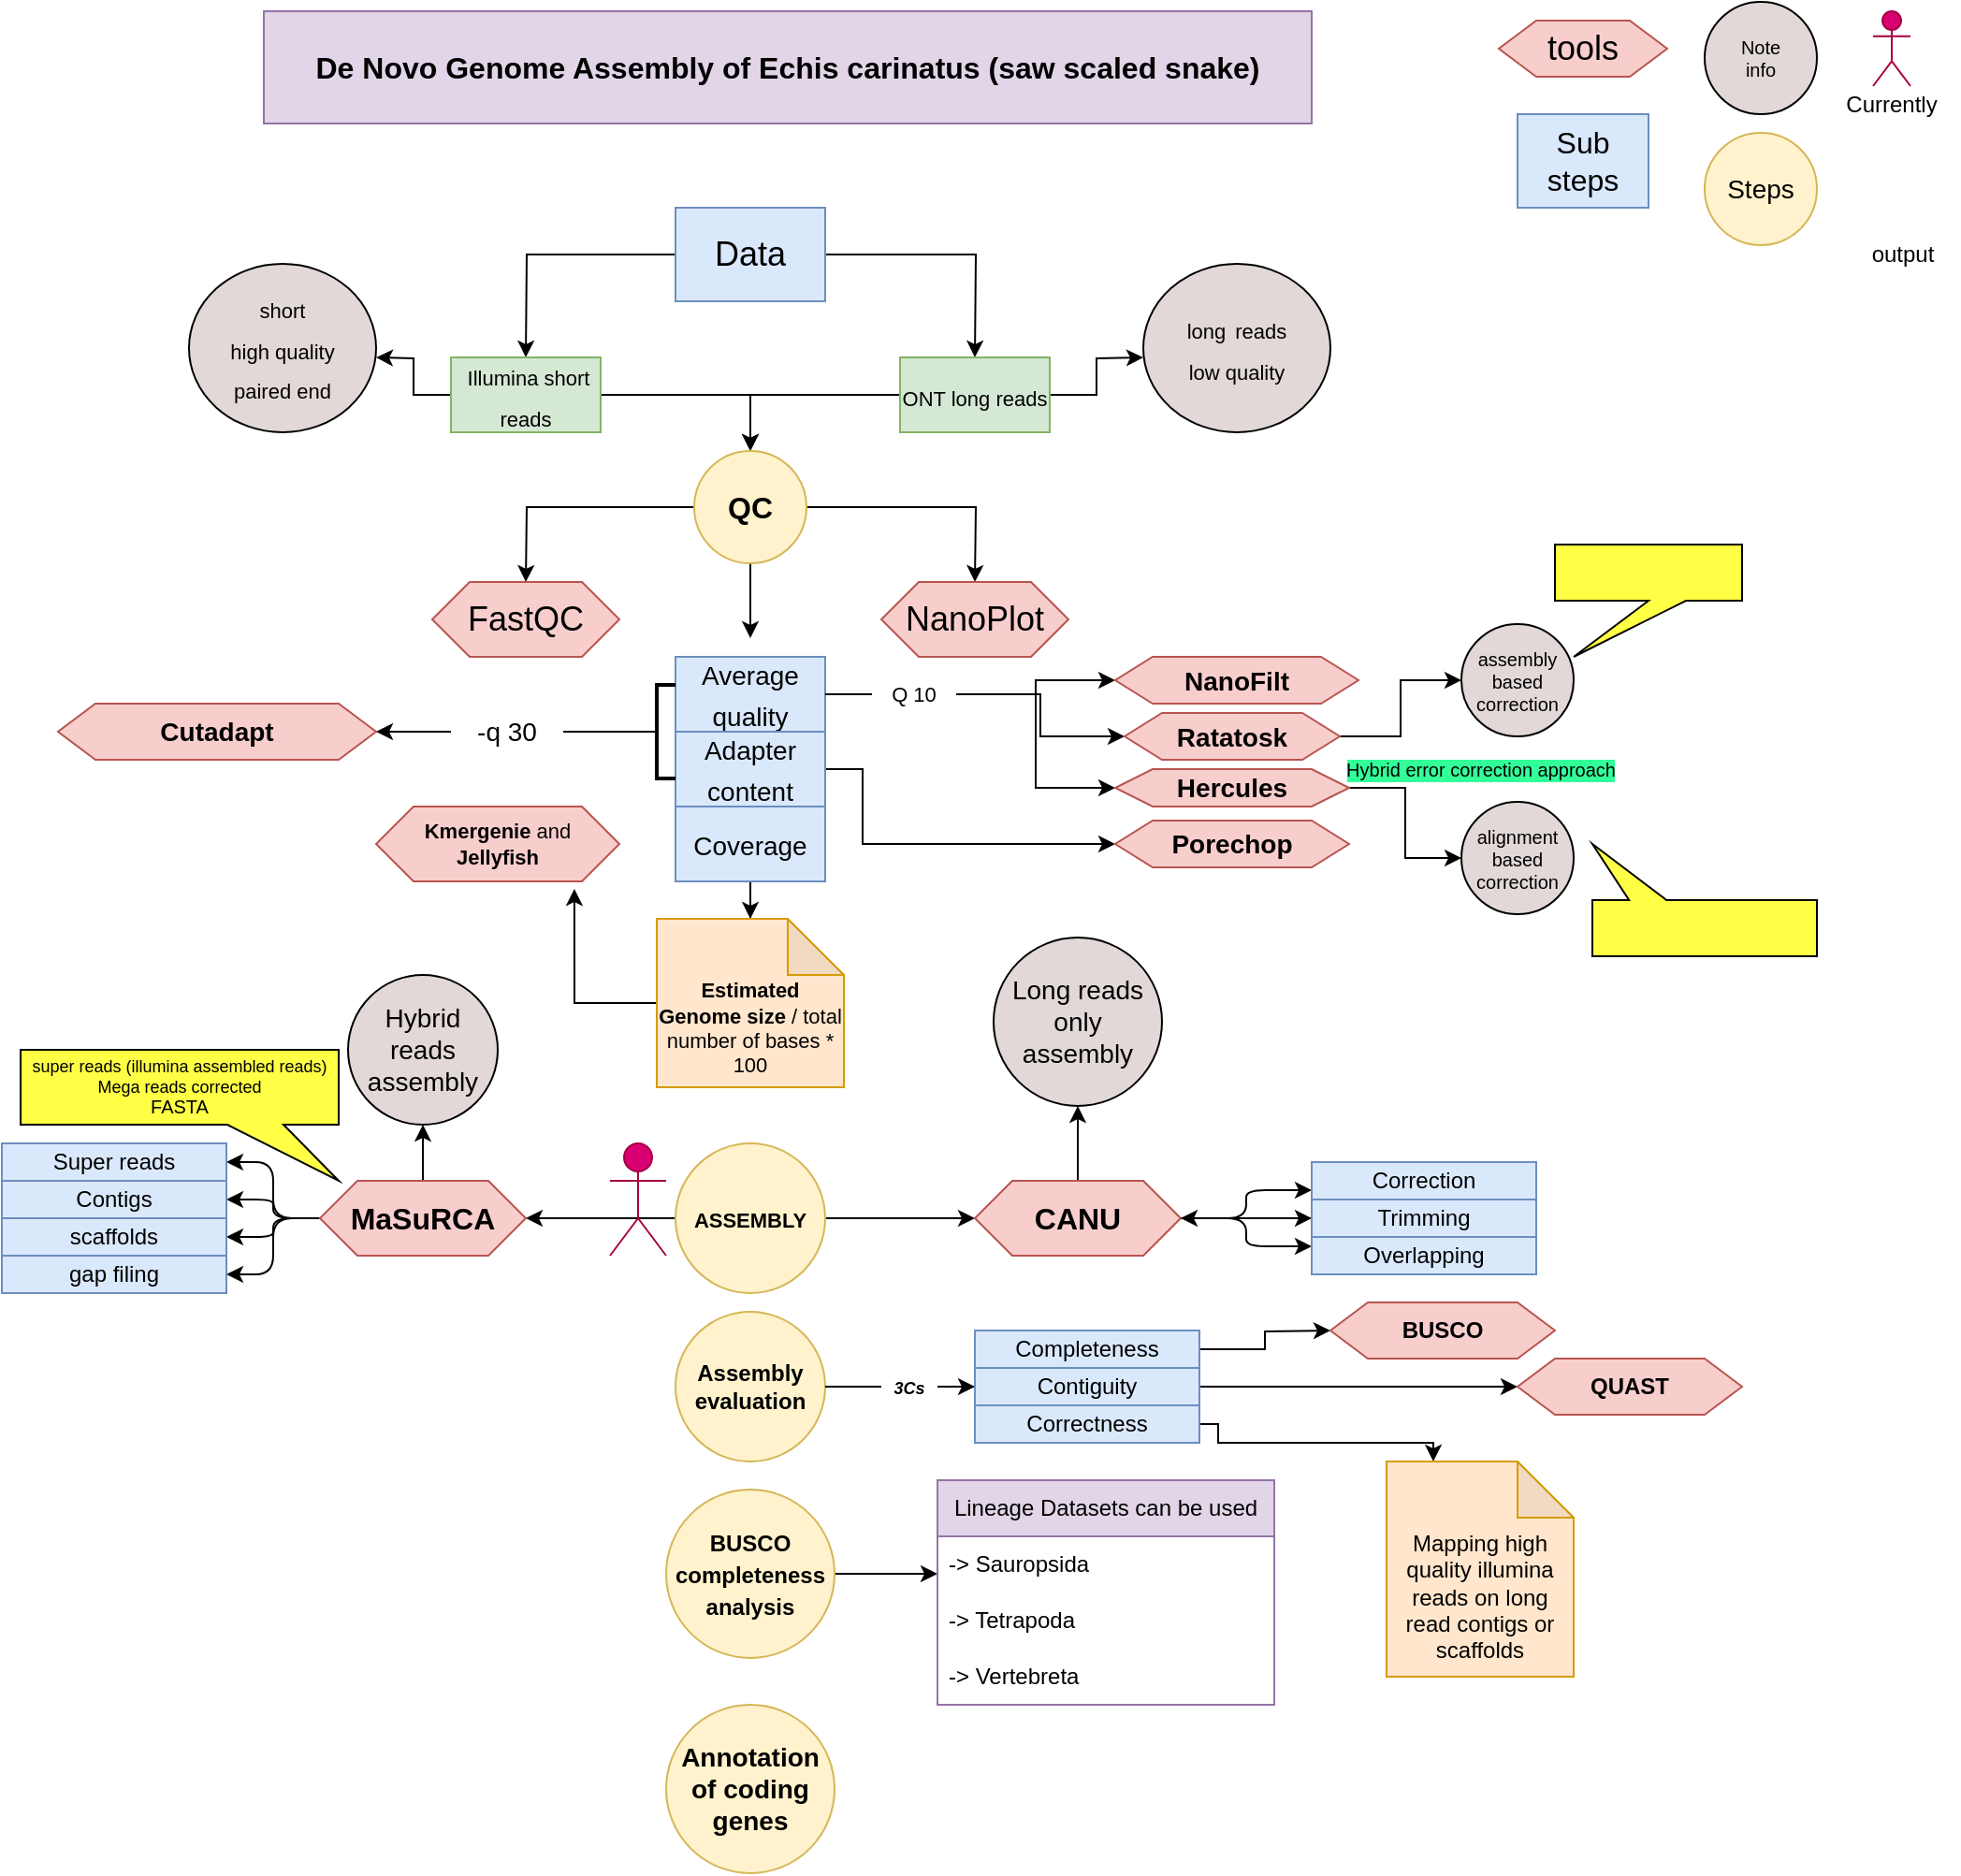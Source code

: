 <mxfile version="21.3.8" type="github" pages="8">
  <diagram id="gW2Pvf_1kqObCvSF0zsb" name="Page-2">
    <mxGraphModel dx="1434" dy="751" grid="1" gridSize="10" guides="1" tooltips="1" connect="1" arrows="1" fold="1" page="1" pageScale="1" pageWidth="1100" pageHeight="1700" math="0" shadow="0">
      <root>
        <mxCell id="0" />
        <mxCell id="1" parent="0" />
        <mxCell id="CdBXhlbBRNwIYpElPHsr-1" value="&lt;font size=&quot;3&quot; color=&quot;#000000&quot;&gt;De Novo Genome Assembly of Echis carinatus (saw scaled snake)&lt;br&gt;&lt;/font&gt;" style="rounded=0;whiteSpace=wrap;html=1;fillColor=#e1d5e7;strokeColor=#9673a6;fontStyle=1;" parent="1" vertex="1">
          <mxGeometry x="180" y="15" width="560" height="60" as="geometry" />
        </mxCell>
        <mxCell id="CdBXhlbBRNwIYpElPHsr-5" style="edgeStyle=orthogonalEdgeStyle;rounded=0;orthogonalLoop=1;jettySize=auto;html=1;fontSize=18;fontColor=#000000;" parent="1" source="CdBXhlbBRNwIYpElPHsr-4" edge="1">
          <mxGeometry relative="1" as="geometry">
            <mxPoint x="320" y="200" as="targetPoint" />
          </mxGeometry>
        </mxCell>
        <mxCell id="CdBXhlbBRNwIYpElPHsr-6" style="edgeStyle=orthogonalEdgeStyle;rounded=0;orthogonalLoop=1;jettySize=auto;html=1;fontSize=18;fontColor=#000000;" parent="1" source="CdBXhlbBRNwIYpElPHsr-4" edge="1">
          <mxGeometry relative="1" as="geometry">
            <mxPoint x="560" y="200" as="targetPoint" />
          </mxGeometry>
        </mxCell>
        <mxCell id="CdBXhlbBRNwIYpElPHsr-4" value="&lt;font&gt;Data&lt;/font&gt;" style="rounded=0;whiteSpace=wrap;html=1;fontSize=18;fillColor=#dae8fc;strokeColor=#6c8ebf;fontColor=#000000;" parent="1" vertex="1">
          <mxGeometry x="400" y="120" width="80" height="50" as="geometry" />
        </mxCell>
        <mxCell id="CdBXhlbBRNwIYpElPHsr-10" style="edgeStyle=orthogonalEdgeStyle;rounded=0;orthogonalLoop=1;jettySize=auto;html=1;fontSize=11;fontColor=#000000;" parent="1" source="CdBXhlbBRNwIYpElPHsr-7" target="CdBXhlbBRNwIYpElPHsr-11" edge="1">
          <mxGeometry relative="1" as="geometry">
            <mxPoint x="210" y="220" as="targetPoint" />
          </mxGeometry>
        </mxCell>
        <mxCell id="CdBXhlbBRNwIYpElPHsr-18" style="edgeStyle=orthogonalEdgeStyle;rounded=0;orthogonalLoop=1;jettySize=auto;html=1;fontSize=18;fontColor=#000000;" parent="1" source="CdBXhlbBRNwIYpElPHsr-7" edge="1">
          <mxGeometry relative="1" as="geometry">
            <mxPoint x="240" y="200" as="targetPoint" />
          </mxGeometry>
        </mxCell>
        <mxCell id="CdBXhlbBRNwIYpElPHsr-7" value="&lt;font style=&quot;font-size: 11px;&quot;&gt;&amp;nbsp;Illumina short reads&lt;br&gt;&lt;/font&gt;" style="rounded=0;whiteSpace=wrap;html=1;fontSize=18;fillColor=#d5e8d4;strokeColor=#82b366;" parent="1" vertex="1">
          <mxGeometry x="280" y="200" width="80" height="40" as="geometry" />
        </mxCell>
        <mxCell id="CdBXhlbBRNwIYpElPHsr-12" style="edgeStyle=orthogonalEdgeStyle;rounded=0;orthogonalLoop=1;jettySize=auto;html=1;entryX=0.5;entryY=0;entryDx=0;entryDy=0;fontSize=18;fontColor=#000000;" parent="1" source="CdBXhlbBRNwIYpElPHsr-9" target="CdBXhlbBRNwIYpElPHsr-11" edge="1">
          <mxGeometry relative="1" as="geometry" />
        </mxCell>
        <mxCell id="CdBXhlbBRNwIYpElPHsr-19" style="edgeStyle=orthogonalEdgeStyle;rounded=0;orthogonalLoop=1;jettySize=auto;html=1;fontSize=18;fontColor=#000000;" parent="1" source="CdBXhlbBRNwIYpElPHsr-9" edge="1">
          <mxGeometry relative="1" as="geometry">
            <mxPoint x="650" y="200" as="targetPoint" />
          </mxGeometry>
        </mxCell>
        <mxCell id="CdBXhlbBRNwIYpElPHsr-9" value="&lt;font style=&quot;font-size: 11px;&quot;&gt;ONT long reads&lt;br&gt;&lt;/font&gt;" style="rounded=0;whiteSpace=wrap;html=1;fontSize=18;fillColor=#d5e8d4;strokeColor=#82b366;" parent="1" vertex="1">
          <mxGeometry x="520" y="200" width="80" height="40" as="geometry" />
        </mxCell>
        <mxCell id="CdBXhlbBRNwIYpElPHsr-13" style="edgeStyle=orthogonalEdgeStyle;rounded=0;orthogonalLoop=1;jettySize=auto;html=1;fontSize=18;fontColor=#000000;" parent="1" source="CdBXhlbBRNwIYpElPHsr-11" edge="1">
          <mxGeometry relative="1" as="geometry">
            <mxPoint x="320" y="320" as="targetPoint" />
          </mxGeometry>
        </mxCell>
        <mxCell id="CdBXhlbBRNwIYpElPHsr-14" style="edgeStyle=orthogonalEdgeStyle;rounded=0;orthogonalLoop=1;jettySize=auto;html=1;fontSize=18;fontColor=#000000;" parent="1" source="CdBXhlbBRNwIYpElPHsr-11" edge="1">
          <mxGeometry relative="1" as="geometry">
            <mxPoint x="560" y="320" as="targetPoint" />
          </mxGeometry>
        </mxCell>
        <mxCell id="anXql6dx7XjoKoYgnPx7-6" style="edgeStyle=orthogonalEdgeStyle;orthogonalLoop=1;jettySize=auto;html=1;" parent="1" source="CdBXhlbBRNwIYpElPHsr-11" edge="1">
          <mxGeometry relative="1" as="geometry">
            <mxPoint x="440" y="350" as="targetPoint" />
          </mxGeometry>
        </mxCell>
        <mxCell id="CdBXhlbBRNwIYpElPHsr-11" value="&lt;b&gt;&lt;font size=&quot;3&quot;&gt;QC&lt;/font&gt;&lt;/b&gt;" style="ellipse;whiteSpace=wrap;html=1;aspect=fixed;fontSize=11;fillColor=#fff2cc;strokeColor=#d6b656;rounded=0;" parent="1" vertex="1">
          <mxGeometry x="410" y="250" width="60" height="60" as="geometry" />
        </mxCell>
        <mxCell id="CdBXhlbBRNwIYpElPHsr-15" value="tools" style="shape=hexagon;perimeter=hexagonPerimeter2;whiteSpace=wrap;html=1;fixedSize=1;fontSize=18;fillColor=#f8cecc;strokeColor=#b85450;rounded=0;" parent="1" vertex="1">
          <mxGeometry x="840" y="20" width="90" height="30" as="geometry" />
        </mxCell>
        <mxCell id="CdBXhlbBRNwIYpElPHsr-16" value="FastQC" style="shape=hexagon;perimeter=hexagonPerimeter2;whiteSpace=wrap;html=1;fixedSize=1;fontSize=18;fillColor=#f8cecc;strokeColor=#b85450;rounded=0;" parent="1" vertex="1">
          <mxGeometry x="270" y="320" width="100" height="40" as="geometry" />
        </mxCell>
        <mxCell id="CdBXhlbBRNwIYpElPHsr-17" value="NanoPlot" style="shape=hexagon;perimeter=hexagonPerimeter2;whiteSpace=wrap;html=1;fixedSize=1;fontSize=18;fillColor=#f8cecc;strokeColor=#b85450;rounded=0;" parent="1" vertex="1">
          <mxGeometry x="510" y="320" width="100" height="40" as="geometry" />
        </mxCell>
        <mxCell id="CdBXhlbBRNwIYpElPHsr-20" value="&lt;div align=&quot;center&quot;&gt;&lt;font style=&quot;font-size: 11px;&quot;&gt;short&lt;/font&gt;&lt;br&gt;&lt;font style=&quot;font-size: 11px;&quot;&gt;high quality&lt;/font&gt;&lt;br&gt;&lt;font style=&quot;font-size: 11px;&quot;&gt;paired end&lt;/font&gt;&lt;br&gt;&lt;/div&gt;" style="ellipse;whiteSpace=wrap;html=1;fontSize=18;fontColor=#000000;fillColor=#e2d8d8;gradientColor=none;align=center;rounded=0;" parent="1" vertex="1">
          <mxGeometry x="140" y="150" width="100" height="90" as="geometry" />
        </mxCell>
        <mxCell id="CdBXhlbBRNwIYpElPHsr-27" value="&lt;font size=&quot;3&quot;&gt;Sub steps&lt;br&gt;&lt;/font&gt;" style="rounded=0;whiteSpace=wrap;html=1;fontSize=9;fillColor=#dae8fc;strokeColor=#6c8ebf;" parent="1" vertex="1">
          <mxGeometry x="850" y="70" width="70" height="50" as="geometry" />
        </mxCell>
        <mxCell id="CdBXhlbBRNwIYpElPHsr-34" style="edgeStyle=orthogonalEdgeStyle;rounded=0;orthogonalLoop=1;jettySize=auto;html=1;fontSize=14;fontColor=#000000;startArrow=none;entryX=0;entryY=0.5;entryDx=0;entryDy=0;" parent="1" source="CdBXhlbBRNwIYpElPHsr-58" target="CdBXhlbBRNwIYpElPHsr-47" edge="1">
          <mxGeometry relative="1" as="geometry">
            <mxPoint x="640" y="380" as="targetPoint" />
          </mxGeometry>
        </mxCell>
        <mxCell id="NeejbRcepQuiqjMI3DvW-19" style="edgeStyle=orthogonalEdgeStyle;rounded=0;orthogonalLoop=1;jettySize=auto;html=1;entryX=0;entryY=0.5;entryDx=0;entryDy=0;fontSize=10;startArrow=none;" parent="1" source="CdBXhlbBRNwIYpElPHsr-58" target="CdBXhlbBRNwIYpElPHsr-66" edge="1">
          <mxGeometry relative="1" as="geometry" />
        </mxCell>
        <mxCell id="NeejbRcepQuiqjMI3DvW-23" style="edgeStyle=orthogonalEdgeStyle;rounded=0;orthogonalLoop=1;jettySize=auto;html=1;entryX=0;entryY=0.5;entryDx=0;entryDy=0;fontSize=10;startArrow=none;" parent="1" source="CdBXhlbBRNwIYpElPHsr-58" target="NeejbRcepQuiqjMI3DvW-22" edge="1">
          <mxGeometry relative="1" as="geometry" />
        </mxCell>
        <mxCell id="CdBXhlbBRNwIYpElPHsr-31" value="&lt;font style=&quot;font-size: 14px;&quot;&gt;Average&lt;/font&gt; &lt;font style=&quot;font-size: 14px;&quot;&gt;quality&lt;/font&gt;" style="rounded=0;whiteSpace=wrap;html=1;fontSize=18;fillColor=#dae8fc;strokeColor=#6c8ebf;" parent="1" vertex="1">
          <mxGeometry x="400" y="360" width="80" height="40" as="geometry" />
        </mxCell>
        <mxCell id="CdBXhlbBRNwIYpElPHsr-60" style="edgeStyle=orthogonalEdgeStyle;rounded=0;orthogonalLoop=1;jettySize=auto;html=1;fontSize=11;fontColor=#000000;" parent="1" source="CdBXhlbBRNwIYpElPHsr-32" target="CdBXhlbBRNwIYpElPHsr-54" edge="1">
          <mxGeometry relative="1" as="geometry" />
        </mxCell>
        <mxCell id="CdBXhlbBRNwIYpElPHsr-32" value="&lt;font style=&quot;font-size: 14px;&quot;&gt;Coverage&lt;/font&gt;" style="rounded=0;whiteSpace=wrap;html=1;fontSize=18;fillColor=#dae8fc;strokeColor=#6c8ebf;" parent="1" vertex="1">
          <mxGeometry x="400" y="440" width="80" height="40" as="geometry" />
        </mxCell>
        <mxCell id="CdBXhlbBRNwIYpElPHsr-63" style="edgeStyle=orthogonalEdgeStyle;rounded=0;orthogonalLoop=1;jettySize=auto;html=1;entryX=0;entryY=0.5;entryDx=0;entryDy=0;fontSize=11;fontColor=#000000;exitX=1;exitY=0.5;exitDx=0;exitDy=0;" parent="1" source="CdBXhlbBRNwIYpElPHsr-33" target="CdBXhlbBRNwIYpElPHsr-46" edge="1">
          <mxGeometry relative="1" as="geometry">
            <Array as="points">
              <mxPoint x="500" y="420" />
              <mxPoint x="500" y="460" />
            </Array>
          </mxGeometry>
        </mxCell>
        <mxCell id="CdBXhlbBRNwIYpElPHsr-33" value="&lt;font style=&quot;font-size: 14px;&quot;&gt;Adapter&lt;/font&gt; &lt;font style=&quot;font-size: 14px;&quot;&gt;content&lt;/font&gt;" style="rounded=0;whiteSpace=wrap;html=1;fontSize=18;fillColor=#dae8fc;strokeColor=#6c8ebf;" parent="1" vertex="1">
          <mxGeometry x="400" y="400" width="80" height="40" as="geometry" />
        </mxCell>
        <mxCell id="CdBXhlbBRNwIYpElPHsr-45" value="&lt;b&gt;Cutadapt&lt;/b&gt;" style="shape=hexagon;perimeter=hexagonPerimeter2;whiteSpace=wrap;html=1;fixedSize=1;fontSize=14;fillColor=#f8cecc;strokeColor=#b85450;rounded=0;" parent="1" vertex="1">
          <mxGeometry x="70" y="385" width="170" height="30" as="geometry" />
        </mxCell>
        <mxCell id="CdBXhlbBRNwIYpElPHsr-46" value="&lt;b&gt;Porechop&lt;/b&gt;" style="shape=hexagon;perimeter=hexagonPerimeter2;whiteSpace=wrap;html=1;fixedSize=1;fontSize=14;fillColor=#f8cecc;strokeColor=#b85450;rounded=0;" parent="1" vertex="1">
          <mxGeometry x="635" y="447.5" width="125" height="25" as="geometry" />
        </mxCell>
        <mxCell id="CdBXhlbBRNwIYpElPHsr-47" value="&lt;b&gt;NanoFilt&lt;/b&gt;" style="shape=hexagon;perimeter=hexagonPerimeter2;whiteSpace=wrap;html=1;fixedSize=1;fontSize=14;fillColor=#f8cecc;strokeColor=#b85450;rounded=0;" parent="1" vertex="1">
          <mxGeometry x="635" y="360" width="130" height="25" as="geometry" />
        </mxCell>
        <mxCell id="CdBXhlbBRNwIYpElPHsr-52" value="&lt;div&gt;&lt;font style=&quot;font-size: 11px;&quot;&gt;long&lt;/font&gt; &lt;font style=&quot;font-size: 11px;&quot;&gt;reads&lt;/font&gt;&lt;/div&gt;&lt;div&gt;&lt;font style=&quot;font-size: 11px;&quot;&gt;low quality&lt;/font&gt;&lt;/div&gt;" style="ellipse;whiteSpace=wrap;html=1;fontSize=18;fontColor=#000000;fillColor=#e2d8d8;gradientColor=none;align=center;rounded=0;" parent="1" vertex="1">
          <mxGeometry x="650" y="150" width="100" height="90" as="geometry" />
        </mxCell>
        <mxCell id="CdBXhlbBRNwIYpElPHsr-61" style="edgeStyle=orthogonalEdgeStyle;rounded=0;orthogonalLoop=1;jettySize=auto;html=1;entryX=0.815;entryY=1.1;entryDx=0;entryDy=0;entryPerimeter=0;fontSize=11;fontColor=#000000;" parent="1" source="CdBXhlbBRNwIYpElPHsr-54" target="CdBXhlbBRNwIYpElPHsr-56" edge="1">
          <mxGeometry relative="1" as="geometry" />
        </mxCell>
        <mxCell id="CdBXhlbBRNwIYpElPHsr-54" value="&lt;div&gt;&lt;br&gt;&lt;/div&gt;&lt;div&gt;&lt;b&gt;&lt;br&gt;&lt;/b&gt;&lt;/div&gt;&lt;div&gt;&lt;b&gt;Estimated&lt;/b&gt; &lt;b&gt;Genome&lt;/b&gt; &lt;b&gt;size&lt;/b&gt; / total number of bases * 100&lt;/div&gt;" style="shape=note;whiteSpace=wrap;html=1;backgroundOutline=1;darkOpacity=0.05;fontSize=11;fillColor=#ffe6cc;strokeColor=#d79b00;rounded=0;" parent="1" vertex="1">
          <mxGeometry x="390" y="500" width="100" height="90" as="geometry" />
        </mxCell>
        <mxCell id="CdBXhlbBRNwIYpElPHsr-56" value="&lt;div&gt;&lt;b&gt;Kmergenie&lt;/b&gt; and&lt;br&gt;&lt;/div&gt;&lt;div&gt;&lt;b&gt;Jellyfish&lt;/b&gt;&lt;br&gt;&lt;/div&gt;" style="shape=hexagon;perimeter=hexagonPerimeter2;whiteSpace=wrap;html=1;fixedSize=1;fontSize=11;fillColor=#f8cecc;strokeColor=#b85450;rounded=0;" parent="1" vertex="1">
          <mxGeometry x="240" y="440" width="130" height="40" as="geometry" />
        </mxCell>
        <mxCell id="CdBXhlbBRNwIYpElPHsr-59" value="" style="edgeStyle=orthogonalEdgeStyle;rounded=0;orthogonalLoop=1;jettySize=auto;html=1;fontSize=14;fontColor=#000000;endArrow=none;" parent="1" source="CdBXhlbBRNwIYpElPHsr-31" target="CdBXhlbBRNwIYpElPHsr-58" edge="1">
          <mxGeometry relative="1" as="geometry">
            <mxPoint x="640" y="380" as="targetPoint" />
            <mxPoint x="480" y="380" as="sourcePoint" />
          </mxGeometry>
        </mxCell>
        <mxCell id="NeejbRcepQuiqjMI3DvW-28" style="edgeStyle=orthogonalEdgeStyle;rounded=0;orthogonalLoop=1;jettySize=auto;html=1;fontSize=10;entryX=0;entryY=0.5;entryDx=0;entryDy=0;" parent="1" source="CdBXhlbBRNwIYpElPHsr-66" target="NeejbRcepQuiqjMI3DvW-30" edge="1">
          <mxGeometry relative="1" as="geometry">
            <mxPoint x="802.5" y="370" as="targetPoint" />
          </mxGeometry>
        </mxCell>
        <mxCell id="CdBXhlbBRNwIYpElPHsr-66" value="&lt;b&gt;Ratatosk&lt;/b&gt;" style="shape=hexagon;perimeter=hexagonPerimeter2;whiteSpace=wrap;html=1;fixedSize=1;fontSize=14;fillColor=#f8cecc;strokeColor=#b85450;rounded=0;" parent="1" vertex="1">
          <mxGeometry x="640" y="390" width="115" height="25" as="geometry" />
        </mxCell>
        <mxCell id="CdBXhlbBRNwIYpElPHsr-70" value="&lt;div&gt;Note &lt;br&gt;&lt;/div&gt;&lt;div&gt;info&lt;br&gt;&lt;/div&gt;" style="ellipse;whiteSpace=wrap;html=1;aspect=fixed;fontSize=10;fontColor=#000000;fillColor=#e2d8d8;gradientColor=none;rounded=0;" parent="1" vertex="1">
          <mxGeometry x="950" y="10" width="60" height="60" as="geometry" />
        </mxCell>
        <mxCell id="CdBXhlbBRNwIYpElPHsr-79" style="edgeStyle=orthogonalEdgeStyle;rounded=0;orthogonalLoop=1;jettySize=auto;html=1;fontSize=11;fontColor=#000000;" parent="1" source="CdBXhlbBRNwIYpElPHsr-77" edge="1">
          <mxGeometry relative="1" as="geometry">
            <mxPoint x="560" y="660" as="targetPoint" />
          </mxGeometry>
        </mxCell>
        <mxCell id="CdBXhlbBRNwIYpElPHsr-80" style="edgeStyle=orthogonalEdgeStyle;rounded=0;orthogonalLoop=1;jettySize=auto;html=1;fontSize=11;fontColor=#000000;" parent="1" source="CdBXhlbBRNwIYpElPHsr-77" edge="1">
          <mxGeometry relative="1" as="geometry">
            <mxPoint x="320" y="660" as="targetPoint" />
          </mxGeometry>
        </mxCell>
        <mxCell id="CdBXhlbBRNwIYpElPHsr-77" value="&lt;b&gt;&lt;font style=&quot;font-size: 14px;&quot;&gt;&lt;font style=&quot;font-size: 14px;&quot;&gt;&lt;font style=&quot;font-size: 11px;&quot;&gt;ASSEMBLY&lt;/font&gt;&lt;/font&gt;&lt;/font&gt;&lt;/b&gt;" style="ellipse;whiteSpace=wrap;html=1;aspect=fixed;fontSize=10;fillColor=#fff2cc;strokeColor=#d6b656;rounded=0;" parent="1" vertex="1">
          <mxGeometry x="400" y="620" width="80" height="80" as="geometry" />
        </mxCell>
        <mxCell id="CdBXhlbBRNwIYpElPHsr-87" style="edgeStyle=orthogonalEdgeStyle;rounded=0;orthogonalLoop=1;jettySize=auto;html=1;entryX=0.5;entryY=1;entryDx=0;entryDy=0;fontSize=14;fontColor=#000000;" parent="1" source="CdBXhlbBRNwIYpElPHsr-81" target="CdBXhlbBRNwIYpElPHsr-86" edge="1">
          <mxGeometry relative="1" as="geometry" />
        </mxCell>
        <mxCell id="anXql6dx7XjoKoYgnPx7-18" style="edgeStyle=orthogonalEdgeStyle;orthogonalLoop=1;jettySize=auto;html=1;fontColor=#000000;entryX=0;entryY=0.5;entryDx=0;entryDy=0;" parent="1" source="CdBXhlbBRNwIYpElPHsr-81" target="anXql6dx7XjoKoYgnPx7-15" edge="1">
          <mxGeometry relative="1" as="geometry">
            <mxPoint x="710" y="660" as="targetPoint" />
          </mxGeometry>
        </mxCell>
        <mxCell id="anXql6dx7XjoKoYgnPx7-19" style="edgeStyle=orthogonalEdgeStyle;orthogonalLoop=1;jettySize=auto;html=1;entryX=0;entryY=0.75;entryDx=0;entryDy=0;fontColor=#000000;" parent="1" source="CdBXhlbBRNwIYpElPHsr-81" target="anXql6dx7XjoKoYgnPx7-14" edge="1">
          <mxGeometry relative="1" as="geometry" />
        </mxCell>
        <mxCell id="anXql6dx7XjoKoYgnPx7-20" style="edgeStyle=orthogonalEdgeStyle;orthogonalLoop=1;jettySize=auto;html=1;entryX=0;entryY=0.25;entryDx=0;entryDy=0;fontColor=#000000;" parent="1" source="CdBXhlbBRNwIYpElPHsr-81" target="anXql6dx7XjoKoYgnPx7-16" edge="1">
          <mxGeometry relative="1" as="geometry" />
        </mxCell>
        <mxCell id="CdBXhlbBRNwIYpElPHsr-81" value="&lt;font size=&quot;3&quot;&gt;&lt;b&gt;CANU&lt;/b&gt;&lt;/font&gt;" style="shape=hexagon;perimeter=hexagonPerimeter2;whiteSpace=wrap;html=1;fixedSize=1;fontSize=11;fillColor=#f8cecc;strokeColor=#b85450;rounded=0;" parent="1" vertex="1">
          <mxGeometry x="560" y="640" width="110" height="40" as="geometry" />
        </mxCell>
        <mxCell id="CdBXhlbBRNwIYpElPHsr-85" style="edgeStyle=orthogonalEdgeStyle;rounded=0;orthogonalLoop=1;jettySize=auto;html=1;entryX=0.5;entryY=1;entryDx=0;entryDy=0;fontSize=14;fontColor=#000000;" parent="1" source="CdBXhlbBRNwIYpElPHsr-82" target="CdBXhlbBRNwIYpElPHsr-84" edge="1">
          <mxGeometry relative="1" as="geometry" />
        </mxCell>
        <mxCell id="anXql6dx7XjoKoYgnPx7-26" style="edgeStyle=orthogonalEdgeStyle;orthogonalLoop=1;jettySize=auto;html=1;fontColor=#000000;" parent="1" source="CdBXhlbBRNwIYpElPHsr-82" target="anXql6dx7XjoKoYgnPx7-24" edge="1">
          <mxGeometry relative="1" as="geometry" />
        </mxCell>
        <mxCell id="anXql6dx7XjoKoYgnPx7-27" style="edgeStyle=orthogonalEdgeStyle;orthogonalLoop=1;jettySize=auto;html=1;entryX=1;entryY=0.5;entryDx=0;entryDy=0;fontColor=#000000;" parent="1" source="CdBXhlbBRNwIYpElPHsr-82" target="anXql6dx7XjoKoYgnPx7-21" edge="1">
          <mxGeometry relative="1" as="geometry" />
        </mxCell>
        <mxCell id="anXql6dx7XjoKoYgnPx7-28" style="edgeStyle=orthogonalEdgeStyle;orthogonalLoop=1;jettySize=auto;html=1;entryX=1;entryY=0.5;entryDx=0;entryDy=0;fontColor=#000000;" parent="1" source="CdBXhlbBRNwIYpElPHsr-82" target="anXql6dx7XjoKoYgnPx7-22" edge="1">
          <mxGeometry relative="1" as="geometry" />
        </mxCell>
        <mxCell id="anXql6dx7XjoKoYgnPx7-29" style="edgeStyle=orthogonalEdgeStyle;orthogonalLoop=1;jettySize=auto;html=1;entryX=1;entryY=0.5;entryDx=0;entryDy=0;fontColor=#000000;" parent="1" source="CdBXhlbBRNwIYpElPHsr-82" target="anXql6dx7XjoKoYgnPx7-23" edge="1">
          <mxGeometry relative="1" as="geometry" />
        </mxCell>
        <mxCell id="CdBXhlbBRNwIYpElPHsr-82" value="&lt;font size=&quot;3&quot;&gt;&lt;b&gt;MaSuRCA&lt;/b&gt;&lt;/font&gt;" style="shape=hexagon;perimeter=hexagonPerimeter2;whiteSpace=wrap;html=1;fixedSize=1;fontSize=11;fillColor=#f8cecc;strokeColor=#b85450;rounded=0;" parent="1" vertex="1">
          <mxGeometry x="210" y="640" width="110" height="40" as="geometry" />
        </mxCell>
        <mxCell id="CdBXhlbBRNwIYpElPHsr-84" value="Hybrid reads assembly" style="ellipse;whiteSpace=wrap;html=1;aspect=fixed;fontSize=14;fontColor=#000000;fillColor=#e2d8d8;gradientColor=none;rounded=0;" parent="1" vertex="1">
          <mxGeometry x="225" y="530" width="80" height="80" as="geometry" />
        </mxCell>
        <mxCell id="CdBXhlbBRNwIYpElPHsr-86" value="Long reads only assembly" style="ellipse;whiteSpace=wrap;html=1;aspect=fixed;fontSize=14;fontColor=#000000;fillColor=#e2d8d8;gradientColor=none;rounded=0;" parent="1" vertex="1">
          <mxGeometry x="570" y="510" width="90" height="90" as="geometry" />
        </mxCell>
        <mxCell id="CdBXhlbBRNwIYpElPHsr-88" value="Steps" style="ellipse;whiteSpace=wrap;html=1;aspect=fixed;fontSize=14;fillColor=#fff2cc;strokeColor=#d6b656;rounded=0;" parent="1" vertex="1">
          <mxGeometry x="950" y="80" width="60" height="60" as="geometry" />
        </mxCell>
        <mxCell id="anXql6dx7XjoKoYgnPx7-11" style="edgeStyle=orthogonalEdgeStyle;orthogonalLoop=1;jettySize=auto;html=1;fontColor=#000000;" parent="1" source="CdBXhlbBRNwIYpElPHsr-89" edge="1">
          <mxGeometry relative="1" as="geometry">
            <mxPoint x="540" y="850" as="targetPoint" />
          </mxGeometry>
        </mxCell>
        <mxCell id="CdBXhlbBRNwIYpElPHsr-89" value="&lt;div&gt;&lt;b&gt;&lt;font style=&quot;font-size: 12px;&quot;&gt;BUSCO&lt;/font&gt;&lt;/b&gt;&lt;/div&gt;&lt;div&gt;&lt;b&gt;&lt;font style=&quot;font-size: 12px;&quot;&gt;completeness&lt;/font&gt;&lt;/b&gt;&lt;/div&gt;&lt;div&gt;&lt;b&gt;&lt;font style=&quot;font-size: 12px;&quot;&gt;analysis&lt;br&gt;&lt;/font&gt;&lt;/b&gt;&lt;/div&gt;" style="ellipse;whiteSpace=wrap;html=1;aspect=fixed;fontSize=14;fillColor=#fff2cc;strokeColor=#d6b656;rounded=0;" parent="1" vertex="1">
          <mxGeometry x="395" y="805" width="90" height="90" as="geometry" />
        </mxCell>
        <mxCell id="CdBXhlbBRNwIYpElPHsr-96" style="edgeStyle=orthogonalEdgeStyle;rounded=0;orthogonalLoop=1;jettySize=auto;html=1;entryX=0;entryY=0.5;entryDx=0;entryDy=0;fontSize=12;fontColor=#000000;startArrow=none;" parent="1" source="CdBXhlbBRNwIYpElPHsr-97" target="CdBXhlbBRNwIYpElPHsr-94" edge="1">
          <mxGeometry relative="1" as="geometry" />
        </mxCell>
        <mxCell id="CdBXhlbBRNwIYpElPHsr-90" value="&lt;b&gt;Assembly&lt;/b&gt; &lt;b&gt;evaluation&lt;/b&gt;" style="ellipse;whiteSpace=wrap;html=1;aspect=fixed;fontSize=12;fillColor=#fff2cc;strokeColor=#d6b656;rounded=0;" parent="1" vertex="1">
          <mxGeometry x="400" y="710" width="80" height="80" as="geometry" />
        </mxCell>
        <mxCell id="anXql6dx7XjoKoYgnPx7-37" style="edgeStyle=orthogonalEdgeStyle;rounded=0;orthogonalLoop=1;jettySize=auto;html=1;fontColor=#000000;" parent="1" source="CdBXhlbBRNwIYpElPHsr-91" edge="1">
          <mxGeometry relative="1" as="geometry">
            <mxPoint x="750" y="720" as="targetPoint" />
          </mxGeometry>
        </mxCell>
        <mxCell id="CdBXhlbBRNwIYpElPHsr-91" value="Completeness" style="rounded=0;whiteSpace=wrap;html=1;fontSize=12;fillColor=#dae8fc;strokeColor=#6c8ebf;" parent="1" vertex="1">
          <mxGeometry x="560" y="720" width="120" height="20" as="geometry" />
        </mxCell>
        <mxCell id="anXql6dx7XjoKoYgnPx7-30" style="edgeStyle=orthogonalEdgeStyle;orthogonalLoop=1;jettySize=auto;html=1;fontColor=#000000;" parent="1" source="CdBXhlbBRNwIYpElPHsr-94" target="anXql6dx7XjoKoYgnPx7-31" edge="1">
          <mxGeometry relative="1" as="geometry">
            <mxPoint x="720" y="750" as="targetPoint" />
          </mxGeometry>
        </mxCell>
        <mxCell id="CdBXhlbBRNwIYpElPHsr-94" value="Contiguity" style="rounded=0;whiteSpace=wrap;html=1;fontSize=12;fillColor=#dae8fc;strokeColor=#6c8ebf;" parent="1" vertex="1">
          <mxGeometry x="560" y="740" width="120" height="20" as="geometry" />
        </mxCell>
        <mxCell id="anXql6dx7XjoKoYgnPx7-36" style="edgeStyle=orthogonalEdgeStyle;rounded=0;orthogonalLoop=1;jettySize=auto;html=1;entryX=0;entryY=0;entryDx=25;entryDy=0;entryPerimeter=0;fontColor=#000000;exitX=1;exitY=0.5;exitDx=0;exitDy=0;" parent="1" source="CdBXhlbBRNwIYpElPHsr-95" target="anXql6dx7XjoKoYgnPx7-35" edge="1">
          <mxGeometry relative="1" as="geometry">
            <Array as="points">
              <mxPoint x="690" y="770" />
              <mxPoint x="690" y="780" />
              <mxPoint x="805" y="780" />
            </Array>
          </mxGeometry>
        </mxCell>
        <mxCell id="CdBXhlbBRNwIYpElPHsr-95" value="Correctness" style="rounded=0;whiteSpace=wrap;html=1;fontSize=12;fillColor=#dae8fc;strokeColor=#6c8ebf;" parent="1" vertex="1">
          <mxGeometry x="560" y="760" width="120" height="20" as="geometry" />
        </mxCell>
        <mxCell id="CdBXhlbBRNwIYpElPHsr-98" value="" style="edgeStyle=orthogonalEdgeStyle;rounded=0;orthogonalLoop=1;jettySize=auto;html=1;entryX=0;entryY=0.5;entryDx=0;entryDy=0;fontSize=12;fontColor=#000000;endArrow=none;" parent="1" source="CdBXhlbBRNwIYpElPHsr-90" target="CdBXhlbBRNwIYpElPHsr-97" edge="1">
          <mxGeometry relative="1" as="geometry">
            <mxPoint x="480" y="750" as="sourcePoint" />
            <mxPoint x="560" y="750" as="targetPoint" />
          </mxGeometry>
        </mxCell>
        <mxCell id="CdBXhlbBRNwIYpElPHsr-97" value="&lt;i&gt;&lt;font style=&quot;font-size: 8px;&quot;&gt;&lt;font style=&quot;font-size: 9px;&quot;&gt;&lt;b&gt;3Cs&lt;/b&gt;&lt;/font&gt;&lt;/font&gt;&lt;/i&gt;" style="text;html=1;strokeColor=none;fillColor=none;align=center;verticalAlign=middle;whiteSpace=wrap;rounded=0;fontSize=12;fontColor=#000000;" parent="1" vertex="1">
          <mxGeometry x="510" y="740" width="30" height="20" as="geometry" />
        </mxCell>
        <mxCell id="CdBXhlbBRNwIYpElPHsr-99" value="&lt;b&gt;&lt;font style=&quot;font-size: 14px;&quot;&gt;Annotation of coding genes&lt;br&gt;&lt;/font&gt;&lt;/b&gt;" style="ellipse;whiteSpace=wrap;html=1;aspect=fixed;fontSize=9;fillColor=#fff2cc;strokeColor=#d6b656;rounded=0;" parent="1" vertex="1">
          <mxGeometry x="395" y="920" width="90" height="90" as="geometry" />
        </mxCell>
        <mxCell id="anXql6dx7XjoKoYgnPx7-3" value="Actor" style="shape=umlActor;verticalLabelPosition=bottom;verticalAlign=top;html=1;fillColor=#d80073;fontColor=#ffffff;strokeColor=#A50040;" parent="1" vertex="1">
          <mxGeometry x="365" y="620" width="30" height="60" as="geometry" />
        </mxCell>
        <mxCell id="anXql6dx7XjoKoYgnPx7-4" value="Actor" style="shape=umlActor;verticalLabelPosition=bottom;verticalAlign=top;html=1;fillColor=#d80073;fontColor=#ffffff;strokeColor=#A50040;" parent="1" vertex="1">
          <mxGeometry x="1040" y="15" width="20" height="40" as="geometry" />
        </mxCell>
        <mxCell id="anXql6dx7XjoKoYgnPx7-5" value="Currently" style="text;html=1;strokeColor=none;fillColor=none;align=center;verticalAlign=middle;whiteSpace=wrap;rounded=0;" parent="1" vertex="1">
          <mxGeometry x="1020" y="50" width="60" height="30" as="geometry" />
        </mxCell>
        <mxCell id="anXql6dx7XjoKoYgnPx7-7" value="Lineage Datasets can be used" style="swimlane;fontStyle=0;childLayout=stackLayout;horizontal=1;startSize=30;horizontalStack=0;resizeParent=1;resizeParentMax=0;resizeLast=0;collapsible=1;marginBottom=0;whiteSpace=wrap;html=1;fillColor=#e1d5e7;strokeColor=#9673a6;" parent="1" vertex="1">
          <mxGeometry x="540" y="800" width="180" height="120" as="geometry">
            <mxRectangle x="540" y="800" width="200" height="30" as="alternateBounds" />
          </mxGeometry>
        </mxCell>
        <mxCell id="anXql6dx7XjoKoYgnPx7-8" value="-&amp;gt; Sauropsida" style="text;strokeColor=none;fillColor=none;align=left;verticalAlign=middle;spacingLeft=4;spacingRight=4;overflow=hidden;points=[[0,0.5],[1,0.5]];portConstraint=eastwest;rotatable=0;whiteSpace=wrap;html=1;fontColor=#000000;" parent="anXql6dx7XjoKoYgnPx7-7" vertex="1">
          <mxGeometry y="30" width="180" height="30" as="geometry" />
        </mxCell>
        <mxCell id="anXql6dx7XjoKoYgnPx7-9" value="-&amp;gt; Tetrapoda" style="text;strokeColor=none;fillColor=none;align=left;verticalAlign=middle;spacingLeft=4;spacingRight=4;overflow=hidden;points=[[0,0.5],[1,0.5]];portConstraint=eastwest;rotatable=0;whiteSpace=wrap;html=1;fontColor=#000000;" parent="anXql6dx7XjoKoYgnPx7-7" vertex="1">
          <mxGeometry y="60" width="180" height="30" as="geometry" />
        </mxCell>
        <mxCell id="anXql6dx7XjoKoYgnPx7-10" value="-&amp;gt; Vertebreta" style="text;strokeColor=none;fillColor=none;align=left;verticalAlign=middle;spacingLeft=4;spacingRight=4;overflow=hidden;points=[[0,0.5],[1,0.5]];portConstraint=eastwest;rotatable=0;whiteSpace=wrap;html=1;fontColor=#000000;" parent="anXql6dx7XjoKoYgnPx7-7" vertex="1">
          <mxGeometry y="90" width="180" height="30" as="geometry" />
        </mxCell>
        <mxCell id="anXql6dx7XjoKoYgnPx7-14" value="Correction" style="rounded=0;whiteSpace=wrap;html=1;fillColor=#dae8fc;strokeColor=#6c8ebf;" parent="1" vertex="1">
          <mxGeometry x="740" y="630" width="120" height="20" as="geometry" />
        </mxCell>
        <mxCell id="anXql6dx7XjoKoYgnPx7-33" value="" style="edgeStyle=orthogonalEdgeStyle;rounded=0;orthogonalLoop=1;jettySize=auto;html=1;fontColor=#000000;" parent="1" source="anXql6dx7XjoKoYgnPx7-15" target="CdBXhlbBRNwIYpElPHsr-81" edge="1">
          <mxGeometry relative="1" as="geometry" />
        </mxCell>
        <mxCell id="anXql6dx7XjoKoYgnPx7-15" value="Trimming" style="rounded=0;whiteSpace=wrap;html=1;fillColor=#dae8fc;strokeColor=#6c8ebf;" parent="1" vertex="1">
          <mxGeometry x="740" y="650" width="120" height="20" as="geometry" />
        </mxCell>
        <mxCell id="anXql6dx7XjoKoYgnPx7-16" value="Overlapping" style="rounded=0;whiteSpace=wrap;html=1;fillColor=#dae8fc;strokeColor=#6c8ebf;" parent="1" vertex="1">
          <mxGeometry x="740" y="670" width="120" height="20" as="geometry" />
        </mxCell>
        <mxCell id="anXql6dx7XjoKoYgnPx7-21" value="Contigs" style="rounded=0;whiteSpace=wrap;html=1;fillColor=#dae8fc;strokeColor=#6c8ebf;" parent="1" vertex="1">
          <mxGeometry x="40" y="640" width="120" height="20" as="geometry" />
        </mxCell>
        <mxCell id="anXql6dx7XjoKoYgnPx7-22" value="scaffolds " style="rounded=0;whiteSpace=wrap;html=1;fillColor=#dae8fc;strokeColor=#6c8ebf;" parent="1" vertex="1">
          <mxGeometry x="40" y="660" width="120" height="20" as="geometry" />
        </mxCell>
        <mxCell id="anXql6dx7XjoKoYgnPx7-23" value="gap filing" style="rounded=0;whiteSpace=wrap;html=1;fillColor=#dae8fc;strokeColor=#6c8ebf;" parent="1" vertex="1">
          <mxGeometry x="40" y="680" width="120" height="20" as="geometry" />
        </mxCell>
        <mxCell id="anXql6dx7XjoKoYgnPx7-24" value="Super reads " style="rounded=0;whiteSpace=wrap;html=1;fillColor=#dae8fc;strokeColor=#6c8ebf;" parent="1" vertex="1">
          <mxGeometry x="40" y="620" width="120" height="20" as="geometry" />
        </mxCell>
        <mxCell id="anXql6dx7XjoKoYgnPx7-31" value="&lt;b&gt;QUAST&lt;/b&gt;" style="shape=hexagon;perimeter=hexagonPerimeter2;whiteSpace=wrap;html=1;fixedSize=1;fillColor=#f8cecc;strokeColor=#b85450;" parent="1" vertex="1">
          <mxGeometry x="850" y="735" width="120" height="30" as="geometry" />
        </mxCell>
        <mxCell id="anXql6dx7XjoKoYgnPx7-35" value="&lt;br&gt;&lt;div&gt;&lt;br&gt;&lt;/div&gt;&lt;div&gt;Mapping high quality illumina reads on long read contigs or scaffolds&lt;/div&gt;" style="shape=note;whiteSpace=wrap;html=1;backgroundOutline=1;darkOpacity=0.05;fillColor=#ffe6cc;strokeColor=#d79b00;" parent="1" vertex="1">
          <mxGeometry x="780" y="790" width="100" height="115" as="geometry" />
        </mxCell>
        <mxCell id="anXql6dx7XjoKoYgnPx7-38" value="&lt;b&gt;BUSCO&lt;/b&gt;" style="shape=hexagon;perimeter=hexagonPerimeter2;whiteSpace=wrap;html=1;fixedSize=1;fillColor=#f8cecc;strokeColor=#b85450;" parent="1" vertex="1">
          <mxGeometry x="750" y="705" width="120" height="30" as="geometry" />
        </mxCell>
        <mxCell id="anXql6dx7XjoKoYgnPx7-40" style="edgeStyle=orthogonalEdgeStyle;rounded=0;orthogonalLoop=1;jettySize=auto;html=1;entryX=1;entryY=0.5;entryDx=0;entryDy=0;fontSize=14;fontColor=#000000;startArrow=none;" parent="1" source="CdBXhlbBRNwIYpElPHsr-50" target="CdBXhlbBRNwIYpElPHsr-45" edge="1">
          <mxGeometry relative="1" as="geometry" />
        </mxCell>
        <mxCell id="anXql6dx7XjoKoYgnPx7-39" value="" style="strokeWidth=2;html=1;shape=mxgraph.flowchart.annotation_1;align=left;pointerEvents=1;fontSize=14;fontColor=#000000;" parent="1" vertex="1">
          <mxGeometry x="390" y="375" width="10" height="50" as="geometry" />
        </mxCell>
        <mxCell id="anXql6dx7XjoKoYgnPx7-41" value="" style="edgeStyle=orthogonalEdgeStyle;rounded=0;orthogonalLoop=1;jettySize=auto;html=1;entryX=1;entryY=0.5;entryDx=0;entryDy=0;fontSize=14;fontColor=#000000;endArrow=none;" parent="1" source="anXql6dx7XjoKoYgnPx7-39" target="CdBXhlbBRNwIYpElPHsr-50" edge="1">
          <mxGeometry relative="1" as="geometry">
            <mxPoint x="390" y="400" as="sourcePoint" />
            <mxPoint x="240" y="400" as="targetPoint" />
          </mxGeometry>
        </mxCell>
        <mxCell id="CdBXhlbBRNwIYpElPHsr-50" value="-q 30" style="text;html=1;strokeColor=none;fillColor=none;align=center;verticalAlign=middle;whiteSpace=wrap;rounded=0;fontSize=14;fontColor=#000000;" parent="1" vertex="1">
          <mxGeometry x="280" y="385" width="60" height="30" as="geometry" />
        </mxCell>
        <mxCell id="NeejbRcepQuiqjMI3DvW-4" value="output" style="text;html=1;strokeColor=none;fillColor=none;align=center;verticalAlign=middle;whiteSpace=wrap;rounded=0;" parent="1" vertex="1">
          <mxGeometry x="1026" y="130" width="60" height="30" as="geometry" />
        </mxCell>
        <mxCell id="NeejbRcepQuiqjMI3DvW-13" value="&lt;div&gt;super reads (illumina assembled reads)&lt;/div&gt;&lt;div&gt;Mega reads corrected&lt;/div&gt;&lt;div&gt;&lt;font style=&quot;font-size: 10px;&quot;&gt;FASTA&lt;/font&gt;&lt;br&gt;&lt;/div&gt;" style="shape=callout;whiteSpace=wrap;html=1;perimeter=calloutPerimeter;fontSize=9;fillColor=#FFFF45;position2=1;base=30;size=30;position=0.65;" parent="1" vertex="1">
          <mxGeometry x="50" y="570" width="170" height="70" as="geometry" />
        </mxCell>
        <mxCell id="NeejbRcepQuiqjMI3DvW-20" value="" style="edgeStyle=orthogonalEdgeStyle;rounded=0;orthogonalLoop=1;jettySize=auto;html=1;entryX=0;entryY=0.5;entryDx=0;entryDy=0;fontSize=10;endArrow=none;" parent="1" source="CdBXhlbBRNwIYpElPHsr-31" target="CdBXhlbBRNwIYpElPHsr-58" edge="1">
          <mxGeometry relative="1" as="geometry">
            <mxPoint x="480" y="380" as="sourcePoint" />
            <mxPoint x="635" y="408" as="targetPoint" />
          </mxGeometry>
        </mxCell>
        <mxCell id="NeejbRcepQuiqjMI3DvW-32" style="edgeStyle=orthogonalEdgeStyle;rounded=0;orthogonalLoop=1;jettySize=auto;html=1;fontSize=10;entryX=0;entryY=0.5;entryDx=0;entryDy=0;" parent="1" source="NeejbRcepQuiqjMI3DvW-22" target="NeejbRcepQuiqjMI3DvW-31" edge="1">
          <mxGeometry relative="1" as="geometry">
            <mxPoint x="810" y="450" as="targetPoint" />
          </mxGeometry>
        </mxCell>
        <mxCell id="NeejbRcepQuiqjMI3DvW-22" value="&lt;b&gt;Hercules&lt;/b&gt;" style="shape=hexagon;perimeter=hexagonPerimeter2;whiteSpace=wrap;html=1;fixedSize=1;fontSize=14;fillColor=#f8cecc;strokeColor=#b85450;rounded=0;" parent="1" vertex="1">
          <mxGeometry x="635" y="420" width="125" height="20" as="geometry" />
        </mxCell>
        <mxCell id="NeejbRcepQuiqjMI3DvW-24" value="" style="edgeStyle=orthogonalEdgeStyle;rounded=0;orthogonalLoop=1;jettySize=auto;html=1;entryX=0;entryY=0.5;entryDx=0;entryDy=0;fontSize=10;endArrow=none;" parent="1" source="CdBXhlbBRNwIYpElPHsr-31" target="CdBXhlbBRNwIYpElPHsr-58" edge="1">
          <mxGeometry relative="1" as="geometry">
            <mxPoint x="480" y="380" as="sourcePoint" />
            <mxPoint x="635" y="435" as="targetPoint" />
          </mxGeometry>
        </mxCell>
        <mxCell id="CdBXhlbBRNwIYpElPHsr-58" value="Q 10" style="text;html=1;strokeColor=none;fillColor=none;align=center;verticalAlign=middle;whiteSpace=wrap;rounded=0;fontSize=11;fontColor=#000000;" parent="1" vertex="1">
          <mxGeometry x="505" y="365" width="45" height="30" as="geometry" />
        </mxCell>
        <mxCell id="NeejbRcepQuiqjMI3DvW-30" value="&lt;div&gt;assembly &lt;br&gt;&lt;/div&gt;&lt;div&gt;based &lt;br&gt;&lt;/div&gt;&lt;div&gt;correction&lt;br&gt;&lt;/div&gt;" style="ellipse;whiteSpace=wrap;html=1;aspect=fixed;fontSize=10;fontColor=#000000;fillColor=#e2d8d8;gradientColor=none;rounded=0;" parent="1" vertex="1">
          <mxGeometry x="820" y="342.5" width="60" height="60" as="geometry" />
        </mxCell>
        <mxCell id="NeejbRcepQuiqjMI3DvW-31" value="&lt;div&gt;alignment&lt;/div&gt;&lt;div&gt;based&lt;/div&gt;&lt;div&gt;correction&lt;br&gt;&lt;/div&gt;" style="ellipse;whiteSpace=wrap;html=1;aspect=fixed;fontSize=10;fontColor=#000000;fillColor=#e2d8d8;gradientColor=none;rounded=0;" parent="1" vertex="1">
          <mxGeometry x="820" y="437.5" width="60" height="60" as="geometry" />
        </mxCell>
        <mxCell id="NeejbRcepQuiqjMI3DvW-34" value="Hybrid error correction approach" style="text;html=1;align=center;verticalAlign=middle;resizable=0;points=[];autosize=1;strokeColor=none;fillColor=none;fontSize=10;labelBackgroundColor=#33FF99;" parent="1" vertex="1">
          <mxGeometry x="745" y="405" width="170" height="30" as="geometry" />
        </mxCell>
        <mxCell id="NeejbRcepQuiqjMI3DvW-35" value="" style="shape=callout;whiteSpace=wrap;html=1;perimeter=calloutPerimeter;labelBackgroundColor=#33FF99;fontSize=10;fillColor=#FFFF45;position2=1;size=30;position=0.67;base=20;rotation=-180;" parent="1" vertex="1">
          <mxGeometry x="890" y="460" width="120" height="60" as="geometry" />
        </mxCell>
        <mxCell id="NeejbRcepQuiqjMI3DvW-36" value="" style="shape=callout;whiteSpace=wrap;html=1;perimeter=calloutPerimeter;labelBackgroundColor=#33FF99;fontSize=10;fillColor=#FFFF45;position2=0.1;" parent="1" vertex="1">
          <mxGeometry x="870" y="300" width="100" height="60" as="geometry" />
        </mxCell>
      </root>
    </mxGraphModel>
  </diagram>
  <diagram id="lXcT_x6G2wXLkkleV2pY" name="Page-3">
    <mxGraphModel dx="1434" dy="751" grid="1" gridSize="10" guides="1" tooltips="1" connect="1" arrows="1" fold="1" page="1" pageScale="1" pageWidth="1100" pageHeight="1700" math="0" shadow="0">
      <root>
        <mxCell id="0" />
        <mxCell id="1" parent="0" />
        <mxCell id="erE_UQcLExinV3eXhUgf-2" style="edgeStyle=orthogonalEdgeStyle;rounded=0;orthogonalLoop=1;jettySize=auto;html=1;" parent="1" source="QRqdYIRR-_YS8FIbR2Pb-1" target="erE_UQcLExinV3eXhUgf-3" edge="1">
          <mxGeometry relative="1" as="geometry">
            <mxPoint x="270" y="150" as="targetPoint" />
          </mxGeometry>
        </mxCell>
        <mxCell id="QRqdYIRR-_YS8FIbR2Pb-1" value="hercules steps" style="rounded=1;whiteSpace=wrap;html=1;fillColor=#fff2cc;strokeColor=#d6b656;" parent="1" vertex="1">
          <mxGeometry x="210" y="30" width="120" height="60" as="geometry" />
        </mxCell>
        <mxCell id="erE_UQcLExinV3eXhUgf-4" style="edgeStyle=orthogonalEdgeStyle;rounded=0;orthogonalLoop=1;jettySize=auto;html=1;" parent="1" source="erE_UQcLExinV3eXhUgf-3" target="erE_UQcLExinV3eXhUgf-5" edge="1">
          <mxGeometry relative="1" as="geometry">
            <mxPoint x="180" y="180" as="targetPoint" />
          </mxGeometry>
        </mxCell>
        <mxCell id="erE_UQcLExinV3eXhUgf-7" style="edgeStyle=orthogonalEdgeStyle;rounded=0;orthogonalLoop=1;jettySize=auto;html=1;" parent="1" source="erE_UQcLExinV3eXhUgf-3" target="erE_UQcLExinV3eXhUgf-8" edge="1">
          <mxGeometry relative="1" as="geometry">
            <mxPoint x="270" y="270" as="targetPoint" />
          </mxGeometry>
        </mxCell>
        <mxCell id="erE_UQcLExinV3eXhUgf-3" value="&lt;div&gt;Make preprocessed&lt;/div&gt;&lt;div&gt;files&lt;/div&gt;&lt;div&gt;dir.&lt;br&gt;&lt;/div&gt;" style="ellipse;whiteSpace=wrap;html=1;aspect=fixed;fillColor=#fff2cc;strokeColor=#d6b656;" parent="1" vertex="1">
          <mxGeometry x="230" y="140" width="80" height="80" as="geometry" />
        </mxCell>
        <mxCell id="erE_UQcLExinV3eXhUgf-5" value="&lt;div&gt;mkdir &lt;font style=&quot;font-size: 10px;&quot;&gt;preprocessed_firles&lt;/font&gt;&lt;br&gt;&lt;/div&gt;" style="shape=process;whiteSpace=wrap;html=1;backgroundOutline=1;fillColor=#d5e8d4;strokeColor=#82b366;" parent="1" vertex="1">
          <mxGeometry x="50" y="150" width="120" height="60" as="geometry" />
        </mxCell>
        <mxCell id="erE_UQcLExinV3eXhUgf-9" style="edgeStyle=orthogonalEdgeStyle;rounded=0;orthogonalLoop=1;jettySize=auto;html=1;" parent="1" source="erE_UQcLExinV3eXhUgf-8" target="erE_UQcLExinV3eXhUgf-10" edge="1">
          <mxGeometry relative="1" as="geometry">
            <mxPoint x="170" y="300" as="targetPoint" />
          </mxGeometry>
        </mxCell>
        <mxCell id="erE_UQcLExinV3eXhUgf-11" style="edgeStyle=orthogonalEdgeStyle;rounded=0;orthogonalLoop=1;jettySize=auto;html=1;entryX=0.5;entryY=0;entryDx=0;entryDy=0;" parent="1" source="erE_UQcLExinV3eXhUgf-8" target="erE_UQcLExinV3eXhUgf-13" edge="1">
          <mxGeometry relative="1" as="geometry">
            <mxPoint x="270" y="360" as="targetPoint" />
          </mxGeometry>
        </mxCell>
        <mxCell id="erE_UQcLExinV3eXhUgf-35" style="edgeStyle=orthogonalEdgeStyle;rounded=0;orthogonalLoop=1;jettySize=auto;html=1;" parent="1" source="erE_UQcLExinV3eXhUgf-8" edge="1">
          <mxGeometry relative="1" as="geometry">
            <mxPoint x="350" y="300" as="targetPoint" />
          </mxGeometry>
        </mxCell>
        <mxCell id="erE_UQcLExinV3eXhUgf-8" value="&lt;div&gt;creating&lt;/div&gt;&lt;div&gt;compressed&lt;/div&gt;&lt;div&gt;fasta&lt;/div&gt;&lt;div&gt;files&lt;br&gt;&lt;/div&gt;" style="ellipse;whiteSpace=wrap;html=1;aspect=fixed;fillColor=#fff2cc;strokeColor=#d6b656;" parent="1" vertex="1">
          <mxGeometry x="230" y="260" width="80" height="80" as="geometry" />
        </mxCell>
        <mxCell id="erE_UQcLExinV3eXhUgf-10" value="&lt;div&gt;-1&lt;/div&gt;&lt;div&gt;long fasta&lt;/div&gt;&lt;div&gt;short PE fastq&lt;br&gt;&lt;/div&gt;" style="shape=process;whiteSpace=wrap;html=1;backgroundOutline=1;fillColor=#d5e8d4;strokeColor=#82b366;" parent="1" vertex="1">
          <mxGeometry x="50" y="270" width="120" height="60" as="geometry" />
        </mxCell>
        <mxCell id="erE_UQcLExinV3eXhUgf-18" style="edgeStyle=orthogonalEdgeStyle;rounded=0;orthogonalLoop=1;jettySize=auto;html=1;" parent="1" source="erE_UQcLExinV3eXhUgf-13" target="erE_UQcLExinV3eXhUgf-19" edge="1">
          <mxGeometry relative="1" as="geometry">
            <mxPoint x="170" y="420" as="targetPoint" />
          </mxGeometry>
        </mxCell>
        <mxCell id="erE_UQcLExinV3eXhUgf-20" style="edgeStyle=orthogonalEdgeStyle;rounded=0;orthogonalLoop=1;jettySize=auto;html=1;" parent="1" source="erE_UQcLExinV3eXhUgf-13" target="erE_UQcLExinV3eXhUgf-21" edge="1">
          <mxGeometry relative="1" as="geometry">
            <mxPoint x="270" y="520" as="targetPoint" />
          </mxGeometry>
        </mxCell>
        <mxCell id="erE_UQcLExinV3eXhUgf-36" style="edgeStyle=orthogonalEdgeStyle;rounded=0;orthogonalLoop=1;jettySize=auto;html=1;" parent="1" source="erE_UQcLExinV3eXhUgf-13" edge="1">
          <mxGeometry relative="1" as="geometry">
            <mxPoint x="350" y="420" as="targetPoint" />
          </mxGeometry>
        </mxCell>
        <mxCell id="erE_UQcLExinV3eXhUgf-13" value="&lt;div&gt;mapping the short reads&lt;/div&gt;&lt;div&gt;on long reads&lt;br&gt;&lt;/div&gt;" style="ellipse;whiteSpace=wrap;html=1;aspect=fixed;fillColor=#fff2cc;strokeColor=#d6b656;" parent="1" vertex="1">
          <mxGeometry x="230" y="380" width="80" height="80" as="geometry" />
        </mxCell>
        <mxCell id="erE_UQcLExinV3eXhUgf-19" value="&lt;div&gt;bowtie2&lt;/div&gt;&lt;div&gt;&lt;br&gt;&lt;/div&gt;" style="shape=process;whiteSpace=wrap;html=1;backgroundOutline=1;fillColor=#d5e8d4;strokeColor=#82b366;" parent="1" vertex="1">
          <mxGeometry x="50" y="390" width="120" height="60" as="geometry" />
        </mxCell>
        <mxCell id="erE_UQcLExinV3eXhUgf-22" style="edgeStyle=orthogonalEdgeStyle;rounded=0;orthogonalLoop=1;jettySize=auto;html=1;" parent="1" source="erE_UQcLExinV3eXhUgf-21" target="erE_UQcLExinV3eXhUgf-23" edge="1">
          <mxGeometry relative="1" as="geometry">
            <mxPoint x="160" y="540" as="targetPoint" />
          </mxGeometry>
        </mxCell>
        <mxCell id="erE_UQcLExinV3eXhUgf-37" style="edgeStyle=orthogonalEdgeStyle;rounded=0;orthogonalLoop=1;jettySize=auto;html=1;" parent="1" source="erE_UQcLExinV3eXhUgf-21" edge="1">
          <mxGeometry relative="1" as="geometry">
            <mxPoint x="350" y="540" as="targetPoint" />
          </mxGeometry>
        </mxCell>
        <mxCell id="erE_UQcLExinV3eXhUgf-21" value="&lt;div&gt;correction&lt;/div&gt;&lt;div&gt;using the&lt;/div&gt;&lt;div&gt;bam file and&lt;/div&gt;&lt;div&gt;short fasta&lt;br&gt;&lt;/div&gt;" style="ellipse;whiteSpace=wrap;html=1;aspect=fixed;fillColor=#fff2cc;strokeColor=#d6b656;" parent="1" vertex="1">
          <mxGeometry x="230" y="500" width="80" height="80" as="geometry" />
        </mxCell>
        <mxCell id="erE_UQcLExinV3eXhUgf-23" value="&lt;div&gt;-2&lt;/div&gt;&lt;div&gt;bamfile input&lt;br&gt;&lt;/div&gt;" style="shape=process;whiteSpace=wrap;html=1;backgroundOutline=1;fillColor=#d5e8d4;strokeColor=#82b366;" parent="1" vertex="1">
          <mxGeometry x="50" y="510" width="120" height="60" as="geometry" />
        </mxCell>
        <mxCell id="erE_UQcLExinV3eXhUgf-27" value="" style="html=1;verticalLabelPosition=bottom;align=center;labelBackgroundColor=#ffffff;verticalAlign=top;strokeWidth=2;strokeColor=#0080F0;shadow=0;dashed=0;shape=mxgraph.ios7.icons.folders;" parent="1" vertex="1">
          <mxGeometry x="360" y="498.63" width="70" height="82.75" as="geometry" />
        </mxCell>
        <mxCell id="erE_UQcLExinV3eXhUgf-28" value="" style="html=1;verticalLabelPosition=bottom;align=center;labelBackgroundColor=#ffffff;verticalAlign=top;strokeWidth=2;strokeColor=#0080F0;shadow=0;dashed=0;shape=mxgraph.ios7.icons.folders;" parent="1" vertex="1">
          <mxGeometry x="360" y="380" width="70" height="82.75" as="geometry" />
        </mxCell>
        <mxCell id="erE_UQcLExinV3eXhUgf-29" value="" style="html=1;verticalLabelPosition=bottom;align=center;labelBackgroundColor=#ffffff;verticalAlign=top;strokeWidth=2;strokeColor=#0080F0;shadow=0;dashed=0;shape=mxgraph.ios7.icons.folders;" parent="1" vertex="1">
          <mxGeometry x="360" y="257.25" width="70" height="82.75" as="geometry" />
        </mxCell>
        <mxCell id="erE_UQcLExinV3eXhUgf-31" value="&lt;div&gt;&lt;font style=&quot;font-size: 11px;&quot;&gt;com.short.fa&lt;/font&gt;&lt;/div&gt;&lt;div&gt;&lt;font style=&quot;font-size: 12px;&quot;&gt;com.long.fa&lt;/font&gt;&lt;/div&gt;&lt;div&gt;&lt;font style=&quot;font-size: 12px;&quot;&gt;short.fasta&lt;br&gt;&lt;/font&gt;&lt;/div&gt;" style="text;html=1;strokeColor=none;fillColor=none;align=center;verticalAlign=middle;whiteSpace=wrap;rounded=0;" parent="1" vertex="1">
          <mxGeometry x="364" y="283.63" width="60" height="30" as="geometry" />
        </mxCell>
        <mxCell id="erE_UQcLExinV3eXhUgf-33" value="&lt;div&gt;alignment&lt;/div&gt;&lt;div&gt;.bam&lt;/div&gt;&lt;div&gt;&lt;br&gt;&lt;/div&gt;" style="text;html=1;strokeColor=none;fillColor=none;align=center;verticalAlign=middle;whiteSpace=wrap;rounded=0;" parent="1" vertex="1">
          <mxGeometry x="365" y="420" width="60" height="30" as="geometry" />
        </mxCell>
        <mxCell id="erE_UQcLExinV3eXhUgf-34" value="&lt;div&gt;corrected&lt;/div&gt;&lt;div&gt;long reads&lt;/div&gt;&lt;div&gt;fasta&lt;br&gt;&lt;/div&gt;" style="text;html=1;strokeColor=none;fillColor=none;align=center;verticalAlign=middle;whiteSpace=wrap;rounded=0;" parent="1" vertex="1">
          <mxGeometry x="365" y="530" width="60" height="30" as="geometry" />
        </mxCell>
        <mxCell id="6c-DDp9YG6JsWxNoPbYC-2" value="Actor" style="shape=umlActor;verticalLabelPosition=bottom;verticalAlign=top;html=1;outlineConnect=0;" parent="1" vertex="1">
          <mxGeometry x="200" y="160" width="20" height="40" as="geometry" />
        </mxCell>
      </root>
    </mxGraphModel>
  </diagram>
  <diagram id="flerKEvCAz18q1uUH_o4" name="Page-4">
    <mxGraphModel dx="1434" dy="751" grid="1" gridSize="10" guides="1" tooltips="1" connect="1" arrows="1" fold="1" page="1" pageScale="1" pageWidth="1100" pageHeight="1700" math="0" shadow="0">
      <root>
        <mxCell id="0" />
        <mxCell id="1" parent="0" />
        <mxCell id="fH128Hpi7z5EYN7LwSEd-5" style="edgeStyle=orthogonalEdgeStyle;rounded=0;orthogonalLoop=1;jettySize=auto;html=1;" parent="1" source="958V-XtnE9L6aJlgZib6-1" edge="1">
          <mxGeometry relative="1" as="geometry">
            <mxPoint x="540" y="200" as="targetPoint" />
          </mxGeometry>
        </mxCell>
        <mxCell id="fH128Hpi7z5EYN7LwSEd-6" style="edgeStyle=orthogonalEdgeStyle;rounded=0;orthogonalLoop=1;jettySize=auto;html=1;" parent="1" source="958V-XtnE9L6aJlgZib6-1" edge="1">
          <mxGeometry relative="1" as="geometry">
            <mxPoint x="440" y="200" as="targetPoint" />
          </mxGeometry>
        </mxCell>
        <mxCell id="fH128Hpi7z5EYN7LwSEd-7" style="edgeStyle=orthogonalEdgeStyle;rounded=0;orthogonalLoop=1;jettySize=auto;html=1;" parent="1" source="958V-XtnE9L6aJlgZib6-1" edge="1">
          <mxGeometry relative="1" as="geometry">
            <mxPoint x="640" y="200" as="targetPoint" />
          </mxGeometry>
        </mxCell>
        <mxCell id="958V-XtnE9L6aJlgZib6-1" value="&lt;div&gt;RATATOSK&lt;/div&gt;&lt;div&gt;STEPS&lt;br&gt;&lt;/div&gt;" style="rounded=1;whiteSpace=wrap;html=1;fillColor=#e1d5e7;strokeColor=#9673a6;" parent="1" vertex="1">
          <mxGeometry x="480" y="60" width="120" height="60" as="geometry" />
        </mxCell>
        <mxCell id="vLWRD3QtwXkiPqEvGff6-1" value="INPUTS" style="swimlane;fontStyle=0;childLayout=stackLayout;horizontal=1;startSize=30;horizontalStack=0;resizeParent=1;resizeParentMax=0;resizeLast=0;collapsible=1;marginBottom=0;whiteSpace=wrap;html=1;" parent="1" vertex="1">
          <mxGeometry x="200" y="40" width="200" height="120" as="geometry" />
        </mxCell>
        <mxCell id="vLWRD3QtwXkiPqEvGff6-2" value="&lt;div&gt;illumina short paired end reads&lt;/div&gt;" style="text;strokeColor=none;fillColor=none;align=left;verticalAlign=middle;spacingLeft=4;spacingRight=4;overflow=hidden;points=[[0,0.5],[1,0.5]];portConstraint=eastwest;rotatable=0;whiteSpace=wrap;html=1;" parent="vLWRD3QtwXkiPqEvGff6-1" vertex="1">
          <mxGeometry y="30" width="200" height="30" as="geometry" />
        </mxCell>
        <mxCell id="vLWRD3QtwXkiPqEvGff6-3" value="long nanopore reads" style="text;strokeColor=none;fillColor=none;align=left;verticalAlign=middle;spacingLeft=4;spacingRight=4;overflow=hidden;points=[[0,0.5],[1,0.5]];portConstraint=eastwest;rotatable=0;whiteSpace=wrap;html=1;" parent="vLWRD3QtwXkiPqEvGff6-1" vertex="1">
          <mxGeometry y="60" width="200" height="30" as="geometry" />
        </mxCell>
        <mxCell id="vLWRD3QtwXkiPqEvGff6-4" value="indexed file after indexing step" style="text;strokeColor=none;fillColor=none;align=left;verticalAlign=middle;spacingLeft=4;spacingRight=4;overflow=hidden;points=[[0,0.5],[1,0.5]];portConstraint=eastwest;rotatable=0;whiteSpace=wrap;html=1;" parent="vLWRD3QtwXkiPqEvGff6-1" vertex="1">
          <mxGeometry y="90" width="200" height="30" as="geometry" />
        </mxCell>
        <mxCell id="vLWRD3QtwXkiPqEvGff6-5" value="&lt;div&gt;Two steps single node&lt;/div&gt;&lt;div&gt;(four steps if required)&lt;br&gt;&lt;/div&gt;" style="shape=callout;whiteSpace=wrap;html=1;perimeter=calloutPerimeter;fillColor=#e6d0de;gradientColor=#d5739d;strokeColor=#996185;" parent="1" vertex="1">
          <mxGeometry x="660" y="40" width="190" height="60" as="geometry" />
        </mxCell>
        <mxCell id="fH128Hpi7z5EYN7LwSEd-11" style="edgeStyle=orthogonalEdgeStyle;rounded=0;orthogonalLoop=1;jettySize=auto;html=1;" parent="1" source="fH128Hpi7z5EYN7LwSEd-8" edge="1">
          <mxGeometry relative="1" as="geometry">
            <mxPoint x="360" y="280" as="targetPoint" />
          </mxGeometry>
        </mxCell>
        <mxCell id="fH128Hpi7z5EYN7LwSEd-8" value="&lt;div&gt;One step &lt;br&gt;&lt;/div&gt;&lt;div&gt;correction&lt;br&gt;&lt;/div&gt;" style="text;html=1;strokeColor=none;fillColor=none;align=center;verticalAlign=middle;whiteSpace=wrap;rounded=0;" parent="1" vertex="1">
          <mxGeometry x="410" y="220" width="60" height="30" as="geometry" />
        </mxCell>
        <mxCell id="fH128Hpi7z5EYN7LwSEd-13" style="edgeStyle=orthogonalEdgeStyle;rounded=0;orthogonalLoop=1;jettySize=auto;html=1;" parent="1" source="fH128Hpi7z5EYN7LwSEd-9" edge="1">
          <mxGeometry relative="1" as="geometry">
            <mxPoint x="540" y="290" as="targetPoint" />
          </mxGeometry>
        </mxCell>
        <mxCell id="fH128Hpi7z5EYN7LwSEd-9" value="&lt;div&gt;Two steps&lt;/div&gt;&lt;div&gt;correction&lt;br&gt;&lt;/div&gt;" style="text;html=1;strokeColor=none;fillColor=none;align=center;verticalAlign=middle;whiteSpace=wrap;rounded=0;" parent="1" vertex="1">
          <mxGeometry x="510" y="220" width="60" height="30" as="geometry" />
        </mxCell>
        <mxCell id="fH128Hpi7z5EYN7LwSEd-12" style="edgeStyle=orthogonalEdgeStyle;rounded=0;orthogonalLoop=1;jettySize=auto;html=1;" parent="1" source="fH128Hpi7z5EYN7LwSEd-10" edge="1">
          <mxGeometry relative="1" as="geometry">
            <mxPoint x="730" y="280" as="targetPoint" />
          </mxGeometry>
        </mxCell>
        <mxCell id="fH128Hpi7z5EYN7LwSEd-10" value="&lt;div&gt;Four steps &lt;br&gt;&lt;/div&gt;&lt;div&gt;correction&lt;br&gt;&lt;/div&gt;" style="text;html=1;strokeColor=none;fillColor=none;align=center;verticalAlign=middle;whiteSpace=wrap;rounded=0;" parent="1" vertex="1">
          <mxGeometry x="610" y="220" width="60" height="30" as="geometry" />
        </mxCell>
        <mxCell id="fH128Hpi7z5EYN7LwSEd-14" value="Long reads and short PE reads as input" style="text;html=1;strokeColor=none;fillColor=none;align=center;verticalAlign=middle;whiteSpace=wrap;rounded=0;" parent="1" vertex="1">
          <mxGeometry x="310" y="300" width="90" height="30" as="geometry" />
        </mxCell>
        <mxCell id="fH128Hpi7z5EYN7LwSEd-16" value="&lt;div&gt;Correction pass1 &lt;br&gt;&lt;/div&gt;&lt;div&gt;and&lt;/div&gt;&lt;div&gt;Correction pass 2 &lt;br&gt;&lt;/div&gt;" style="text;html=1;strokeColor=none;fillColor=none;align=center;verticalAlign=middle;whiteSpace=wrap;rounded=0;" parent="1" vertex="1">
          <mxGeometry x="485" y="310" width="110" height="30" as="geometry" />
        </mxCell>
        <mxCell id="fH128Hpi7z5EYN7LwSEd-18" value="&lt;div align=&quot;center&quot;&gt;Indexing of short reads for correction pass 1&lt;br&gt;&lt;/div&gt;&lt;div align=&quot;center&quot;&gt;Indexing of corrected long reads followed by correction pass 2&lt;br&gt;&lt;/div&gt;" style="text;html=1;strokeColor=none;fillColor=none;align=left;verticalAlign=middle;whiteSpace=wrap;rounded=0;" parent="1" vertex="1">
          <mxGeometry x="660" y="310" width="150" height="30" as="geometry" />
        </mxCell>
        <mxCell id="fH128Hpi7z5EYN7LwSEd-19" value="&lt;div&gt;Yet to compare the results of these steps&lt;/div&gt;" style="shape=callout;whiteSpace=wrap;html=1;perimeter=calloutPerimeter;fillColor=#fff2cc;strokeColor=#d6b656;" parent="1" vertex="1">
          <mxGeometry x="240" y="390" width="140" height="80" as="geometry" />
        </mxCell>
      </root>
    </mxGraphModel>
  </diagram>
  <diagram id="nv-nz1sPhBXVyI0m-iBI" name="Page-5">
    <mxGraphModel dx="1434" dy="751" grid="1" gridSize="10" guides="1" tooltips="1" connect="1" arrows="1" fold="1" page="1" pageScale="1" pageWidth="1100" pageHeight="1700" math="0" shadow="0">
      <root>
        <mxCell id="0" />
        <mxCell id="1" parent="0" />
        <mxCell id="TefqoVmKN7ZWTxQDROz2-1" value="&lt;div&gt;Repeat project&lt;/div&gt;&lt;div&gt;(presentation)&lt;br&gt;&lt;/div&gt;" style="rounded=0;whiteSpace=wrap;html=1;fillColor=#f5f5f5;gradientColor=#b3b3b3;strokeColor=#666666;" parent="1" vertex="1">
          <mxGeometry x="190" y="20" width="120" height="60" as="geometry" />
        </mxCell>
      </root>
    </mxGraphModel>
  </diagram>
  <diagram id="kumHj5DN46y0rkpgRM27" name="Page-6">
    <mxGraphModel dx="1434" dy="751" grid="1" gridSize="10" guides="1" tooltips="1" connect="1" arrows="1" fold="1" page="1" pageScale="1" pageWidth="1100" pageHeight="1700" math="0" shadow="0">
      <root>
        <mxCell id="0" />
        <mxCell id="1" parent="0" />
        <mxCell id="A8ESfNGMxiJxSKtOdYVf-1" value="Nanopore Long reads correction" style="text;html=1;strokeColor=#B09500;fillColor=#e3c800;align=center;verticalAlign=middle;whiteSpace=wrap;rounded=0;fontColor=#000000;" parent="1" vertex="1">
          <mxGeometry x="470" y="30" width="160" height="80" as="geometry" />
        </mxCell>
      </root>
    </mxGraphModel>
  </diagram>
  <diagram id="vd51CXSTcVMyKnubYzNi" name="Page-7">
    <mxGraphModel dx="1434" dy="751" grid="1" gridSize="10" guides="1" tooltips="1" connect="1" arrows="1" fold="1" page="1" pageScale="1" pageWidth="1100" pageHeight="1700" background="none" math="0" shadow="1">
      <root>
        <mxCell id="0" />
        <mxCell id="1" parent="0" />
        <mxCell id="M-rZ9lJ0mYroKOQgfJie-1" value="&lt;font size=&quot;3&quot; color=&quot;#000000&quot;&gt;De Novo Genome Assembly of Echis carinatus (saw scaled snake)&lt;br&gt;&lt;/font&gt;" style="rounded=0;whiteSpace=wrap;html=1;fillColor=#e1d5e7;strokeColor=#9673a6;fontStyle=1;" parent="1" vertex="1">
          <mxGeometry x="160" y="20" width="560" height="60" as="geometry" />
        </mxCell>
        <mxCell id="M-rZ9lJ0mYroKOQgfJie-2" style="edgeStyle=orthogonalEdgeStyle;rounded=0;orthogonalLoop=1;jettySize=auto;html=1;fontSize=18;fontColor=#000000;" parent="1" source="M-rZ9lJ0mYroKOQgfJie-4" edge="1">
          <mxGeometry relative="1" as="geometry">
            <mxPoint x="320" y="200" as="targetPoint" />
          </mxGeometry>
        </mxCell>
        <mxCell id="M-rZ9lJ0mYroKOQgfJie-3" style="edgeStyle=orthogonalEdgeStyle;rounded=0;orthogonalLoop=1;jettySize=auto;html=1;fontSize=18;fontColor=#000000;" parent="1" source="M-rZ9lJ0mYroKOQgfJie-4" edge="1">
          <mxGeometry relative="1" as="geometry">
            <mxPoint x="560" y="200" as="targetPoint" />
          </mxGeometry>
        </mxCell>
        <mxCell id="M-rZ9lJ0mYroKOQgfJie-4" value="&lt;font&gt;Data&lt;/font&gt;" style="rounded=0;whiteSpace=wrap;html=1;fontSize=18;fillColor=#dae8fc;strokeColor=#6c8ebf;fontColor=#000000;" parent="1" vertex="1">
          <mxGeometry x="400" y="120" width="80" height="50" as="geometry" />
        </mxCell>
        <mxCell id="M-rZ9lJ0mYroKOQgfJie-5" style="edgeStyle=orthogonalEdgeStyle;rounded=0;orthogonalLoop=1;jettySize=auto;html=1;fontSize=11;fontColor=#000000;" parent="1" source="M-rZ9lJ0mYroKOQgfJie-7" target="M-rZ9lJ0mYroKOQgfJie-14" edge="1">
          <mxGeometry relative="1" as="geometry">
            <mxPoint x="210" y="220" as="targetPoint" />
          </mxGeometry>
        </mxCell>
        <mxCell id="M-rZ9lJ0mYroKOQgfJie-6" style="edgeStyle=orthogonalEdgeStyle;rounded=0;orthogonalLoop=1;jettySize=auto;html=1;fontSize=18;fontColor=#000000;" parent="1" source="M-rZ9lJ0mYroKOQgfJie-7" edge="1">
          <mxGeometry relative="1" as="geometry">
            <mxPoint x="240" y="200" as="targetPoint" />
          </mxGeometry>
        </mxCell>
        <mxCell id="M-rZ9lJ0mYroKOQgfJie-7" value="&lt;font style=&quot;font-size: 11px;&quot;&gt;&amp;nbsp;Illumina short reads&lt;br&gt;&lt;/font&gt;" style="rounded=0;whiteSpace=wrap;html=1;fontSize=18;fillColor=#d5e8d4;strokeColor=#82b366;" parent="1" vertex="1">
          <mxGeometry x="280" y="200" width="80" height="40" as="geometry" />
        </mxCell>
        <mxCell id="M-rZ9lJ0mYroKOQgfJie-8" style="edgeStyle=orthogonalEdgeStyle;rounded=0;orthogonalLoop=1;jettySize=auto;html=1;entryX=0.5;entryY=0;entryDx=0;entryDy=0;fontSize=18;fontColor=#000000;" parent="1" source="M-rZ9lJ0mYroKOQgfJie-10" target="M-rZ9lJ0mYroKOQgfJie-14" edge="1">
          <mxGeometry relative="1" as="geometry" />
        </mxCell>
        <mxCell id="M-rZ9lJ0mYroKOQgfJie-9" style="edgeStyle=orthogonalEdgeStyle;rounded=0;orthogonalLoop=1;jettySize=auto;html=1;fontSize=18;fontColor=#000000;" parent="1" source="M-rZ9lJ0mYroKOQgfJie-10" edge="1">
          <mxGeometry relative="1" as="geometry">
            <mxPoint x="650" y="200" as="targetPoint" />
          </mxGeometry>
        </mxCell>
        <mxCell id="M-rZ9lJ0mYroKOQgfJie-10" value="&lt;font style=&quot;font-size: 11px;&quot;&gt;ONT long reads&lt;br&gt;&lt;/font&gt;" style="rounded=0;whiteSpace=wrap;html=1;fontSize=18;fillColor=#d5e8d4;strokeColor=#82b366;" parent="1" vertex="1">
          <mxGeometry x="520" y="200" width="80" height="40" as="geometry" />
        </mxCell>
        <mxCell id="M-rZ9lJ0mYroKOQgfJie-11" style="edgeStyle=orthogonalEdgeStyle;rounded=0;orthogonalLoop=1;jettySize=auto;html=1;fontSize=18;fontColor=#000000;" parent="1" source="M-rZ9lJ0mYroKOQgfJie-14" edge="1">
          <mxGeometry relative="1" as="geometry">
            <mxPoint x="320" y="320" as="targetPoint" />
          </mxGeometry>
        </mxCell>
        <mxCell id="M-rZ9lJ0mYroKOQgfJie-12" style="edgeStyle=orthogonalEdgeStyle;rounded=0;orthogonalLoop=1;jettySize=auto;html=1;fontSize=18;fontColor=#000000;" parent="1" source="M-rZ9lJ0mYroKOQgfJie-14" edge="1">
          <mxGeometry relative="1" as="geometry">
            <mxPoint x="560" y="320" as="targetPoint" />
          </mxGeometry>
        </mxCell>
        <mxCell id="M-rZ9lJ0mYroKOQgfJie-13" style="edgeStyle=orthogonalEdgeStyle;orthogonalLoop=1;jettySize=auto;html=1;rounded=0;" parent="1" source="M-rZ9lJ0mYroKOQgfJie-14" edge="1">
          <mxGeometry relative="1" as="geometry">
            <mxPoint x="440" y="350" as="targetPoint" />
          </mxGeometry>
        </mxCell>
        <mxCell id="M-rZ9lJ0mYroKOQgfJie-14" value="&lt;b&gt;&lt;font size=&quot;3&quot;&gt;QC&lt;/font&gt;&lt;/b&gt;" style="ellipse;whiteSpace=wrap;html=1;aspect=fixed;fontSize=11;fillColor=#fff2cc;strokeColor=#d6b656;rounded=0;" parent="1" vertex="1">
          <mxGeometry x="410" y="250" width="60" height="60" as="geometry" />
        </mxCell>
        <mxCell id="M-rZ9lJ0mYroKOQgfJie-15" value="tools" style="shape=hexagon;perimeter=hexagonPerimeter2;whiteSpace=wrap;html=1;fixedSize=1;fontSize=18;fillColor=#f8cecc;strokeColor=#b85450;rounded=0;" parent="1" vertex="1">
          <mxGeometry x="840" y="20" width="90" height="30" as="geometry" />
        </mxCell>
        <mxCell id="M-rZ9lJ0mYroKOQgfJie-16" value="FastQC" style="shape=hexagon;perimeter=hexagonPerimeter2;whiteSpace=wrap;html=1;fixedSize=1;fontSize=18;fillColor=#f8cecc;strokeColor=#b85450;rounded=0;" parent="1" vertex="1">
          <mxGeometry x="270" y="320" width="100" height="40" as="geometry" />
        </mxCell>
        <mxCell id="M-rZ9lJ0mYroKOQgfJie-17" value="NanoPlot" style="shape=hexagon;perimeter=hexagonPerimeter2;whiteSpace=wrap;html=1;fixedSize=1;fontSize=18;fillColor=#f8cecc;strokeColor=#b85450;rounded=0;" parent="1" vertex="1">
          <mxGeometry x="510" y="320" width="100" height="40" as="geometry" />
        </mxCell>
        <mxCell id="M-rZ9lJ0mYroKOQgfJie-18" value="&lt;div align=&quot;center&quot;&gt;&lt;font style=&quot;font-size: 11px;&quot;&gt;short&lt;/font&gt;&lt;br&gt;&lt;font style=&quot;font-size: 11px;&quot;&gt;high quality&lt;/font&gt;&lt;br&gt;&lt;font style=&quot;font-size: 11px;&quot;&gt;paired end&lt;/font&gt;&lt;br&gt;&lt;/div&gt;" style="ellipse;whiteSpace=wrap;html=1;fontSize=18;fontColor=#000000;fillColor=#e2d8d8;gradientColor=none;align=center;rounded=0;" parent="1" vertex="1">
          <mxGeometry x="140" y="150" width="100" height="90" as="geometry" />
        </mxCell>
        <mxCell id="M-rZ9lJ0mYroKOQgfJie-19" value="&lt;font size=&quot;3&quot;&gt;Sub steps&lt;br&gt;&lt;/font&gt;" style="rounded=0;whiteSpace=wrap;html=1;fontSize=9;fillColor=#dae8fc;strokeColor=#6c8ebf;" parent="1" vertex="1">
          <mxGeometry x="850" y="70" width="70" height="50" as="geometry" />
        </mxCell>
        <mxCell id="M-rZ9lJ0mYroKOQgfJie-20" style="edgeStyle=orthogonalEdgeStyle;rounded=0;orthogonalLoop=1;jettySize=auto;html=1;fontSize=14;fontColor=#000000;startArrow=none;entryX=0;entryY=0.5;entryDx=0;entryDy=0;" parent="1" source="M-rZ9lJ0mYroKOQgfJie-97" target="M-rZ9lJ0mYroKOQgfJie-30" edge="1">
          <mxGeometry relative="1" as="geometry">
            <mxPoint x="640" y="380" as="targetPoint" />
          </mxGeometry>
        </mxCell>
        <mxCell id="M-rZ9lJ0mYroKOQgfJie-23" value="&lt;font style=&quot;font-size: 14px;&quot;&gt;Average&lt;/font&gt; &lt;font style=&quot;font-size: 14px;&quot;&gt;quality&lt;/font&gt;" style="rounded=0;whiteSpace=wrap;html=1;fontSize=18;fillColor=#dae8fc;strokeColor=#6c8ebf;" parent="1" vertex="1">
          <mxGeometry x="400" y="360" width="80" height="40" as="geometry" />
        </mxCell>
        <mxCell id="M-rZ9lJ0mYroKOQgfJie-24" style="edgeStyle=orthogonalEdgeStyle;rounded=0;orthogonalLoop=1;jettySize=auto;html=1;fontSize=11;fontColor=#000000;" parent="1" source="M-rZ9lJ0mYroKOQgfJie-25" target="M-rZ9lJ0mYroKOQgfJie-33" edge="1">
          <mxGeometry relative="1" as="geometry" />
        </mxCell>
        <mxCell id="M-rZ9lJ0mYroKOQgfJie-25" value="&lt;font style=&quot;font-size: 14px;&quot;&gt;Coverage&lt;/font&gt;" style="rounded=0;whiteSpace=wrap;html=1;fontSize=18;fillColor=#dae8fc;strokeColor=#6c8ebf;" parent="1" vertex="1">
          <mxGeometry x="400" y="440" width="80" height="40" as="geometry" />
        </mxCell>
        <mxCell id="M-rZ9lJ0mYroKOQgfJie-103" style="edgeStyle=orthogonalEdgeStyle;rounded=0;orthogonalLoop=1;jettySize=auto;html=1;entryX=0;entryY=0.5;entryDx=0;entryDy=0;" parent="1" source="M-rZ9lJ0mYroKOQgfJie-27" target="M-rZ9lJ0mYroKOQgfJie-29" edge="1">
          <mxGeometry relative="1" as="geometry" />
        </mxCell>
        <mxCell id="M-rZ9lJ0mYroKOQgfJie-27" value="&lt;font style=&quot;font-size: 14px;&quot;&gt;Adapter&lt;/font&gt; &lt;font style=&quot;font-size: 14px;&quot;&gt;content&lt;/font&gt;" style="rounded=0;whiteSpace=wrap;html=1;fontSize=18;fillColor=#dae8fc;strokeColor=#6c8ebf;" parent="1" vertex="1">
          <mxGeometry x="400" y="400" width="80" height="40" as="geometry" />
        </mxCell>
        <mxCell id="M-rZ9lJ0mYroKOQgfJie-28" value="&lt;b&gt;Cutadapt&lt;/b&gt;" style="shape=hexagon;perimeter=hexagonPerimeter2;whiteSpace=wrap;html=1;fixedSize=1;fontSize=14;fillColor=#f8cecc;strokeColor=#b85450;rounded=0;" parent="1" vertex="1">
          <mxGeometry x="70" y="385" width="170" height="30" as="geometry" />
        </mxCell>
        <mxCell id="M-rZ9lJ0mYroKOQgfJie-29" value="&lt;b&gt;Porechop&lt;/b&gt;" style="shape=hexagon;perimeter=hexagonPerimeter2;whiteSpace=wrap;html=1;fixedSize=1;fontSize=14;fillColor=#f8cecc;strokeColor=#b85450;rounded=0;" parent="1" vertex="1">
          <mxGeometry x="557.5" y="407.5" width="125" height="25" as="geometry" />
        </mxCell>
        <mxCell id="M-rZ9lJ0mYroKOQgfJie-30" value="&lt;b&gt;NanoFilt&lt;/b&gt;" style="shape=hexagon;perimeter=hexagonPerimeter2;whiteSpace=wrap;html=1;fixedSize=1;fontSize=14;fillColor=#f8cecc;strokeColor=#b85450;rounded=0;" parent="1" vertex="1">
          <mxGeometry x="570" y="367.5" width="130" height="25" as="geometry" />
        </mxCell>
        <mxCell id="M-rZ9lJ0mYroKOQgfJie-31" value="&lt;div&gt;&lt;font style=&quot;font-size: 11px;&quot;&gt;long&lt;/font&gt; &lt;font style=&quot;font-size: 11px;&quot;&gt;reads&lt;/font&gt;&lt;/div&gt;&lt;div&gt;&lt;font style=&quot;font-size: 11px;&quot;&gt;low quality&lt;/font&gt;&lt;/div&gt;" style="ellipse;whiteSpace=wrap;html=1;fontSize=18;fontColor=#000000;fillColor=#e2d8d8;gradientColor=none;align=center;rounded=0;" parent="1" vertex="1">
          <mxGeometry x="650" y="150" width="100" height="90" as="geometry" />
        </mxCell>
        <mxCell id="M-rZ9lJ0mYroKOQgfJie-32" style="edgeStyle=orthogonalEdgeStyle;rounded=0;orthogonalLoop=1;jettySize=auto;html=1;entryX=0.815;entryY=1.1;entryDx=0;entryDy=0;entryPerimeter=0;fontSize=11;fontColor=#000000;" parent="1" source="M-rZ9lJ0mYroKOQgfJie-33" target="M-rZ9lJ0mYroKOQgfJie-34" edge="1">
          <mxGeometry relative="1" as="geometry" />
        </mxCell>
        <mxCell id="M-rZ9lJ0mYroKOQgfJie-33" value="&lt;div&gt;&lt;br&gt;&lt;/div&gt;&lt;div&gt;&lt;b&gt;&lt;br&gt;&lt;/b&gt;&lt;/div&gt;&lt;div&gt;&lt;b&gt;Estimated&lt;/b&gt; &lt;b&gt;Genome&lt;/b&gt; &lt;b&gt;size&lt;/b&gt; / total number of bases * 100&lt;/div&gt;" style="shape=note;whiteSpace=wrap;html=1;backgroundOutline=1;darkOpacity=0.05;fontSize=11;fillColor=#ffe6cc;strokeColor=#d79b00;rounded=0;" parent="1" vertex="1">
          <mxGeometry x="390" y="500" width="100" height="90" as="geometry" />
        </mxCell>
        <mxCell id="M-rZ9lJ0mYroKOQgfJie-34" value="&lt;div&gt;&lt;b&gt;Kmergenie&lt;/b&gt; and&lt;br&gt;&lt;/div&gt;&lt;div&gt;&lt;b&gt;Jellyfish&lt;/b&gt;&lt;br&gt;&lt;/div&gt;" style="shape=hexagon;perimeter=hexagonPerimeter2;whiteSpace=wrap;html=1;fixedSize=1;fontSize=11;fillColor=#f8cecc;strokeColor=#b85450;rounded=0;" parent="1" vertex="1">
          <mxGeometry x="240" y="440" width="130" height="40" as="geometry" />
        </mxCell>
        <mxCell id="M-rZ9lJ0mYroKOQgfJie-35" value="" style="edgeStyle=orthogonalEdgeStyle;rounded=0;orthogonalLoop=1;jettySize=auto;html=1;fontSize=14;fontColor=#000000;endArrow=none;" parent="1" source="M-rZ9lJ0mYroKOQgfJie-23" target="M-rZ9lJ0mYroKOQgfJie-97" edge="1">
          <mxGeometry relative="1" as="geometry">
            <mxPoint x="640" y="380" as="targetPoint" />
            <mxPoint x="480" y="380" as="sourcePoint" />
          </mxGeometry>
        </mxCell>
        <mxCell id="M-rZ9lJ0mYroKOQgfJie-38" value="&lt;div&gt;Note &lt;br&gt;&lt;/div&gt;&lt;div&gt;info&lt;br&gt;&lt;/div&gt;" style="ellipse;whiteSpace=wrap;html=1;aspect=fixed;fontSize=10;fontColor=#000000;fillColor=#e2d8d8;gradientColor=none;rounded=0;" parent="1" vertex="1">
          <mxGeometry x="950" y="10" width="60" height="60" as="geometry" />
        </mxCell>
        <mxCell id="M-rZ9lJ0mYroKOQgfJie-39" style="edgeStyle=orthogonalEdgeStyle;rounded=0;orthogonalLoop=1;jettySize=auto;html=1;fontSize=11;fontColor=#000000;" parent="1" source="M-rZ9lJ0mYroKOQgfJie-41" edge="1">
          <mxGeometry relative="1" as="geometry">
            <mxPoint x="560" y="660" as="targetPoint" />
          </mxGeometry>
        </mxCell>
        <mxCell id="M-rZ9lJ0mYroKOQgfJie-40" style="edgeStyle=orthogonalEdgeStyle;rounded=0;orthogonalLoop=1;jettySize=auto;html=1;fontSize=11;fontColor=#000000;" parent="1" source="M-rZ9lJ0mYroKOQgfJie-41" edge="1">
          <mxGeometry relative="1" as="geometry">
            <mxPoint x="320" y="660" as="targetPoint" />
          </mxGeometry>
        </mxCell>
        <mxCell id="M-rZ9lJ0mYroKOQgfJie-41" value="&lt;b&gt;&lt;font style=&quot;font-size: 14px;&quot;&gt;&lt;font style=&quot;font-size: 14px;&quot;&gt;&lt;font style=&quot;font-size: 11px;&quot;&gt;ASSEMBLY&lt;/font&gt;&lt;/font&gt;&lt;/font&gt;&lt;/b&gt;" style="ellipse;whiteSpace=wrap;html=1;aspect=fixed;fontSize=10;fillColor=#fff2cc;strokeColor=#d6b656;rounded=0;" parent="1" vertex="1">
          <mxGeometry x="400" y="620" width="80" height="80" as="geometry" />
        </mxCell>
        <mxCell id="M-rZ9lJ0mYroKOQgfJie-42" style="edgeStyle=orthogonalEdgeStyle;rounded=0;orthogonalLoop=1;jettySize=auto;html=1;entryX=0.5;entryY=1;entryDx=0;entryDy=0;fontSize=14;fontColor=#000000;" parent="1" source="M-rZ9lJ0mYroKOQgfJie-46" target="M-rZ9lJ0mYroKOQgfJie-54" edge="1">
          <mxGeometry relative="1" as="geometry" />
        </mxCell>
        <mxCell id="M-rZ9lJ0mYroKOQgfJie-43" style="edgeStyle=orthogonalEdgeStyle;orthogonalLoop=1;jettySize=auto;html=1;fontColor=#000000;entryX=0;entryY=0.5;entryDx=0;entryDy=0;rounded=0;" parent="1" source="M-rZ9lJ0mYroKOQgfJie-46" target="M-rZ9lJ0mYroKOQgfJie-78" edge="1">
          <mxGeometry relative="1" as="geometry">
            <mxPoint x="710" y="660" as="targetPoint" />
          </mxGeometry>
        </mxCell>
        <mxCell id="M-rZ9lJ0mYroKOQgfJie-44" style="edgeStyle=orthogonalEdgeStyle;orthogonalLoop=1;jettySize=auto;html=1;entryX=0;entryY=0.75;entryDx=0;entryDy=0;fontColor=#000000;rounded=0;" parent="1" source="M-rZ9lJ0mYroKOQgfJie-46" target="M-rZ9lJ0mYroKOQgfJie-76" edge="1">
          <mxGeometry relative="1" as="geometry" />
        </mxCell>
        <mxCell id="M-rZ9lJ0mYroKOQgfJie-45" style="edgeStyle=orthogonalEdgeStyle;orthogonalLoop=1;jettySize=auto;html=1;entryX=0;entryY=0.25;entryDx=0;entryDy=0;fontColor=#000000;rounded=0;" parent="1" source="M-rZ9lJ0mYroKOQgfJie-46" target="M-rZ9lJ0mYroKOQgfJie-79" edge="1">
          <mxGeometry relative="1" as="geometry" />
        </mxCell>
        <mxCell id="M-rZ9lJ0mYroKOQgfJie-46" value="&lt;font size=&quot;3&quot;&gt;&lt;b&gt;Shasta, canu, flye&lt;br&gt;&lt;/b&gt;&lt;/font&gt;" style="shape=hexagon;perimeter=hexagonPerimeter2;whiteSpace=wrap;html=1;fixedSize=1;fontSize=11;fillColor=#f8cecc;strokeColor=#b85450;rounded=0;" parent="1" vertex="1">
          <mxGeometry x="570" y="640" width="100" height="40" as="geometry" />
        </mxCell>
        <mxCell id="M-rZ9lJ0mYroKOQgfJie-47" style="edgeStyle=orthogonalEdgeStyle;rounded=0;orthogonalLoop=1;jettySize=auto;html=1;entryX=0.5;entryY=1;entryDx=0;entryDy=0;fontSize=14;fontColor=#000000;" parent="1" source="M-rZ9lJ0mYroKOQgfJie-52" target="M-rZ9lJ0mYroKOQgfJie-53" edge="1">
          <mxGeometry relative="1" as="geometry" />
        </mxCell>
        <mxCell id="M-rZ9lJ0mYroKOQgfJie-48" style="edgeStyle=orthogonalEdgeStyle;orthogonalLoop=1;jettySize=auto;html=1;fontColor=#000000;rounded=0;" parent="1" source="M-rZ9lJ0mYroKOQgfJie-52" target="M-rZ9lJ0mYroKOQgfJie-83" edge="1">
          <mxGeometry relative="1" as="geometry" />
        </mxCell>
        <mxCell id="M-rZ9lJ0mYroKOQgfJie-49" style="edgeStyle=orthogonalEdgeStyle;orthogonalLoop=1;jettySize=auto;html=1;entryX=1;entryY=0.5;entryDx=0;entryDy=0;fontColor=#000000;rounded=0;" parent="1" source="M-rZ9lJ0mYroKOQgfJie-52" target="M-rZ9lJ0mYroKOQgfJie-80" edge="1">
          <mxGeometry relative="1" as="geometry" />
        </mxCell>
        <mxCell id="M-rZ9lJ0mYroKOQgfJie-50" style="edgeStyle=orthogonalEdgeStyle;orthogonalLoop=1;jettySize=auto;html=1;entryX=1;entryY=0.5;entryDx=0;entryDy=0;fontColor=#000000;rounded=0;" parent="1" source="M-rZ9lJ0mYroKOQgfJie-52" target="M-rZ9lJ0mYroKOQgfJie-81" edge="1">
          <mxGeometry relative="1" as="geometry" />
        </mxCell>
        <mxCell id="M-rZ9lJ0mYroKOQgfJie-51" style="edgeStyle=orthogonalEdgeStyle;orthogonalLoop=1;jettySize=auto;html=1;entryX=1;entryY=0.5;entryDx=0;entryDy=0;fontColor=#000000;rounded=0;" parent="1" source="M-rZ9lJ0mYroKOQgfJie-52" target="M-rZ9lJ0mYroKOQgfJie-82" edge="1">
          <mxGeometry relative="1" as="geometry" />
        </mxCell>
        <mxCell id="M-rZ9lJ0mYroKOQgfJie-52" value="&lt;font size=&quot;3&quot;&gt;&lt;b&gt;MaSuRCA&lt;/b&gt;&lt;/font&gt;" style="shape=hexagon;perimeter=hexagonPerimeter2;whiteSpace=wrap;html=1;fixedSize=1;fontSize=11;fillColor=#f8cecc;strokeColor=#b85450;rounded=0;" parent="1" vertex="1">
          <mxGeometry x="210" y="640" width="110" height="40" as="geometry" />
        </mxCell>
        <mxCell id="M-rZ9lJ0mYroKOQgfJie-53" value="Hybrid reads assembly" style="ellipse;whiteSpace=wrap;html=1;aspect=fixed;fontSize=14;fontColor=#000000;fillColor=#e2d8d8;gradientColor=none;rounded=0;" parent="1" vertex="1">
          <mxGeometry x="225" y="530" width="80" height="80" as="geometry" />
        </mxCell>
        <mxCell id="M-rZ9lJ0mYroKOQgfJie-54" value="Long reads only assembly" style="ellipse;whiteSpace=wrap;html=1;aspect=fixed;fontSize=14;fontColor=#000000;fillColor=#e2d8d8;gradientColor=none;rounded=0;" parent="1" vertex="1">
          <mxGeometry x="570" y="510" width="90" height="90" as="geometry" />
        </mxCell>
        <mxCell id="M-rZ9lJ0mYroKOQgfJie-55" value="Steps" style="ellipse;whiteSpace=wrap;html=1;aspect=fixed;fontSize=14;fillColor=#fff2cc;strokeColor=#d6b656;rounded=0;" parent="1" vertex="1">
          <mxGeometry x="950" y="80" width="60" height="60" as="geometry" />
        </mxCell>
        <mxCell id="M-rZ9lJ0mYroKOQgfJie-56" style="edgeStyle=orthogonalEdgeStyle;orthogonalLoop=1;jettySize=auto;html=1;fontColor=#000000;rounded=0;" parent="1" source="M-rZ9lJ0mYroKOQgfJie-57" edge="1">
          <mxGeometry relative="1" as="geometry">
            <mxPoint x="540" y="850" as="targetPoint" />
          </mxGeometry>
        </mxCell>
        <mxCell id="M-rZ9lJ0mYroKOQgfJie-57" value="&lt;div&gt;&lt;b&gt;&lt;font style=&quot;font-size: 12px;&quot;&gt;BUSCO&lt;/font&gt;&lt;/b&gt;&lt;/div&gt;&lt;div&gt;&lt;b&gt;&lt;font style=&quot;font-size: 12px;&quot;&gt;completeness&lt;/font&gt;&lt;/b&gt;&lt;/div&gt;&lt;div&gt;&lt;b&gt;&lt;font style=&quot;font-size: 12px;&quot;&gt;analysis&lt;br&gt;&lt;/font&gt;&lt;/b&gt;&lt;/div&gt;" style="ellipse;whiteSpace=wrap;html=1;aspect=fixed;fontSize=14;fillColor=#fff2cc;strokeColor=#d6b656;rounded=0;" parent="1" vertex="1">
          <mxGeometry x="395" y="805" width="90" height="90" as="geometry" />
        </mxCell>
        <mxCell id="M-rZ9lJ0mYroKOQgfJie-58" style="edgeStyle=orthogonalEdgeStyle;rounded=0;orthogonalLoop=1;jettySize=auto;html=1;entryX=0;entryY=0.5;entryDx=0;entryDy=0;fontSize=12;fontColor=#000000;startArrow=none;" parent="1" source="M-rZ9lJ0mYroKOQgfJie-67" target="M-rZ9lJ0mYroKOQgfJie-63" edge="1">
          <mxGeometry relative="1" as="geometry" />
        </mxCell>
        <mxCell id="M-rZ9lJ0mYroKOQgfJie-59" value="&lt;b&gt;Assembly&lt;/b&gt; &lt;b&gt;evaluation&lt;/b&gt;" style="ellipse;whiteSpace=wrap;html=1;aspect=fixed;fontSize=12;fillColor=#fff2cc;strokeColor=#d6b656;rounded=0;" parent="1" vertex="1">
          <mxGeometry x="400" y="710" width="80" height="80" as="geometry" />
        </mxCell>
        <mxCell id="M-rZ9lJ0mYroKOQgfJie-60" style="edgeStyle=orthogonalEdgeStyle;rounded=0;orthogonalLoop=1;jettySize=auto;html=1;fontColor=#000000;" parent="1" source="M-rZ9lJ0mYroKOQgfJie-61" edge="1">
          <mxGeometry relative="1" as="geometry">
            <mxPoint x="750" y="720" as="targetPoint" />
          </mxGeometry>
        </mxCell>
        <mxCell id="M-rZ9lJ0mYroKOQgfJie-61" value="Completeness" style="rounded=0;whiteSpace=wrap;html=1;fontSize=12;fillColor=#dae8fc;strokeColor=#6c8ebf;" parent="1" vertex="1">
          <mxGeometry x="560" y="720" width="120" height="20" as="geometry" />
        </mxCell>
        <mxCell id="M-rZ9lJ0mYroKOQgfJie-62" style="edgeStyle=orthogonalEdgeStyle;orthogonalLoop=1;jettySize=auto;html=1;fontColor=#000000;rounded=0;" parent="1" source="M-rZ9lJ0mYroKOQgfJie-63" target="M-rZ9lJ0mYroKOQgfJie-84" edge="1">
          <mxGeometry relative="1" as="geometry">
            <mxPoint x="720" y="750" as="targetPoint" />
          </mxGeometry>
        </mxCell>
        <mxCell id="M-rZ9lJ0mYroKOQgfJie-63" value="Contiguity" style="rounded=0;whiteSpace=wrap;html=1;fontSize=12;fillColor=#dae8fc;strokeColor=#6c8ebf;" parent="1" vertex="1">
          <mxGeometry x="560" y="740" width="120" height="20" as="geometry" />
        </mxCell>
        <mxCell id="M-rZ9lJ0mYroKOQgfJie-64" style="edgeStyle=orthogonalEdgeStyle;rounded=0;orthogonalLoop=1;jettySize=auto;html=1;entryX=0;entryY=0;entryDx=25;entryDy=0;entryPerimeter=0;fontColor=#000000;exitX=1;exitY=0.5;exitDx=0;exitDy=0;" parent="1" source="M-rZ9lJ0mYroKOQgfJie-65" target="M-rZ9lJ0mYroKOQgfJie-85" edge="1">
          <mxGeometry relative="1" as="geometry">
            <Array as="points">
              <mxPoint x="690" y="770" />
              <mxPoint x="690" y="780" />
              <mxPoint x="805" y="780" />
            </Array>
          </mxGeometry>
        </mxCell>
        <mxCell id="M-rZ9lJ0mYroKOQgfJie-65" value="Correctness" style="rounded=0;whiteSpace=wrap;html=1;fontSize=12;fillColor=#dae8fc;strokeColor=#6c8ebf;" parent="1" vertex="1">
          <mxGeometry x="560" y="760" width="120" height="20" as="geometry" />
        </mxCell>
        <mxCell id="M-rZ9lJ0mYroKOQgfJie-66" value="" style="edgeStyle=orthogonalEdgeStyle;rounded=0;orthogonalLoop=1;jettySize=auto;html=1;entryX=0;entryY=0.5;entryDx=0;entryDy=0;fontSize=12;fontColor=#000000;endArrow=none;" parent="1" source="M-rZ9lJ0mYroKOQgfJie-59" target="M-rZ9lJ0mYroKOQgfJie-67" edge="1">
          <mxGeometry relative="1" as="geometry">
            <mxPoint x="480" y="750" as="sourcePoint" />
            <mxPoint x="560" y="750" as="targetPoint" />
          </mxGeometry>
        </mxCell>
        <mxCell id="M-rZ9lJ0mYroKOQgfJie-67" value="&lt;i&gt;&lt;font style=&quot;font-size: 8px;&quot;&gt;&lt;font style=&quot;font-size: 9px;&quot;&gt;&lt;b&gt;3Cs&lt;/b&gt;&lt;/font&gt;&lt;/font&gt;&lt;/i&gt;" style="text;html=1;strokeColor=none;fillColor=none;align=center;verticalAlign=middle;whiteSpace=wrap;rounded=0;fontSize=12;fontColor=#000000;" parent="1" vertex="1">
          <mxGeometry x="510" y="740" width="30" height="20" as="geometry" />
        </mxCell>
        <mxCell id="M-rZ9lJ0mYroKOQgfJie-68" value="&lt;b&gt;&lt;font style=&quot;font-size: 14px;&quot;&gt;Annotation of coding genes&lt;br&gt;&lt;/font&gt;&lt;/b&gt;" style="ellipse;whiteSpace=wrap;html=1;aspect=fixed;fontSize=9;fillColor=#fff2cc;strokeColor=#d6b656;rounded=0;" parent="1" vertex="1">
          <mxGeometry x="395" y="910" width="90" height="90" as="geometry" />
        </mxCell>
        <mxCell id="M-rZ9lJ0mYroKOQgfJie-69" value="Actor" style="shape=umlActor;verticalLabelPosition=bottom;verticalAlign=top;html=1;fillColor=#d80073;fontColor=#ffffff;strokeColor=#A50040;rounded=0;" parent="1" vertex="1">
          <mxGeometry x="360" y="817.5" width="30" height="60" as="geometry" />
        </mxCell>
        <mxCell id="M-rZ9lJ0mYroKOQgfJie-70" value="Actor" style="shape=umlActor;verticalLabelPosition=bottom;verticalAlign=top;html=1;fillColor=#d80073;fontColor=#ffffff;strokeColor=#A50040;rounded=0;" parent="1" vertex="1">
          <mxGeometry x="1040" y="15" width="20" height="40" as="geometry" />
        </mxCell>
        <mxCell id="M-rZ9lJ0mYroKOQgfJie-71" value="Currently" style="text;html=1;strokeColor=none;fillColor=none;align=center;verticalAlign=middle;whiteSpace=wrap;rounded=0;" parent="1" vertex="1">
          <mxGeometry x="1020" y="50" width="60" height="30" as="geometry" />
        </mxCell>
        <mxCell id="M-rZ9lJ0mYroKOQgfJie-72" value="Lineage Datasets can be used" style="swimlane;fontStyle=0;childLayout=stackLayout;horizontal=1;startSize=30;horizontalStack=0;resizeParent=1;resizeParentMax=0;resizeLast=0;collapsible=1;marginBottom=0;whiteSpace=wrap;html=1;fillColor=#e1d5e7;strokeColor=#9673a6;rounded=0;" parent="1" vertex="1">
          <mxGeometry x="540" y="800" width="180" height="120" as="geometry">
            <mxRectangle x="540" y="800" width="200" height="30" as="alternateBounds" />
          </mxGeometry>
        </mxCell>
        <mxCell id="M-rZ9lJ0mYroKOQgfJie-73" value="-&amp;gt; Sauropsida" style="text;strokeColor=none;fillColor=none;align=left;verticalAlign=middle;spacingLeft=4;spacingRight=4;overflow=hidden;points=[[0,0.5],[1,0.5]];portConstraint=eastwest;rotatable=0;whiteSpace=wrap;html=1;fontColor=#000000;rounded=0;" parent="M-rZ9lJ0mYroKOQgfJie-72" vertex="1">
          <mxGeometry y="30" width="180" height="30" as="geometry" />
        </mxCell>
        <mxCell id="M-rZ9lJ0mYroKOQgfJie-74" value="-&amp;gt; Tetrapoda" style="text;strokeColor=none;fillColor=none;align=left;verticalAlign=middle;spacingLeft=4;spacingRight=4;overflow=hidden;points=[[0,0.5],[1,0.5]];portConstraint=eastwest;rotatable=0;whiteSpace=wrap;html=1;fontColor=#000000;rounded=0;" parent="M-rZ9lJ0mYroKOQgfJie-72" vertex="1">
          <mxGeometry y="60" width="180" height="30" as="geometry" />
        </mxCell>
        <mxCell id="M-rZ9lJ0mYroKOQgfJie-75" value="-&amp;gt; Vertebreta" style="text;strokeColor=none;fillColor=none;align=left;verticalAlign=middle;spacingLeft=4;spacingRight=4;overflow=hidden;points=[[0,0.5],[1,0.5]];portConstraint=eastwest;rotatable=0;whiteSpace=wrap;html=1;fontColor=#000000;rounded=0;" parent="M-rZ9lJ0mYroKOQgfJie-72" vertex="1">
          <mxGeometry y="90" width="180" height="30" as="geometry" />
        </mxCell>
        <mxCell id="M-rZ9lJ0mYroKOQgfJie-76" value="Correction" style="rounded=0;whiteSpace=wrap;html=1;fillColor=#dae8fc;strokeColor=#6c8ebf;" parent="1" vertex="1">
          <mxGeometry x="740" y="630" width="120" height="20" as="geometry" />
        </mxCell>
        <mxCell id="M-rZ9lJ0mYroKOQgfJie-77" value="" style="edgeStyle=orthogonalEdgeStyle;rounded=0;orthogonalLoop=1;jettySize=auto;html=1;fontColor=#000000;" parent="1" source="M-rZ9lJ0mYroKOQgfJie-78" target="M-rZ9lJ0mYroKOQgfJie-46" edge="1">
          <mxGeometry relative="1" as="geometry" />
        </mxCell>
        <mxCell id="M-rZ9lJ0mYroKOQgfJie-78" value="Trimming" style="rounded=0;whiteSpace=wrap;html=1;fillColor=#dae8fc;strokeColor=#6c8ebf;" parent="1" vertex="1">
          <mxGeometry x="740" y="650" width="120" height="20" as="geometry" />
        </mxCell>
        <mxCell id="M-rZ9lJ0mYroKOQgfJie-79" value="Overlapping" style="rounded=0;whiteSpace=wrap;html=1;fillColor=#dae8fc;strokeColor=#6c8ebf;" parent="1" vertex="1">
          <mxGeometry x="740" y="670" width="120" height="20" as="geometry" />
        </mxCell>
        <mxCell id="M-rZ9lJ0mYroKOQgfJie-80" value="Contigs" style="rounded=0;whiteSpace=wrap;html=1;fillColor=#dae8fc;strokeColor=#6c8ebf;" parent="1" vertex="1">
          <mxGeometry x="40" y="640" width="120" height="20" as="geometry" />
        </mxCell>
        <mxCell id="M-rZ9lJ0mYroKOQgfJie-81" value="scaffolds " style="rounded=0;whiteSpace=wrap;html=1;fillColor=#dae8fc;strokeColor=#6c8ebf;" parent="1" vertex="1">
          <mxGeometry x="40" y="660" width="120" height="20" as="geometry" />
        </mxCell>
        <mxCell id="M-rZ9lJ0mYroKOQgfJie-82" value="gap filing" style="rounded=0;whiteSpace=wrap;html=1;fillColor=#dae8fc;strokeColor=#6c8ebf;" parent="1" vertex="1">
          <mxGeometry x="40" y="680" width="120" height="20" as="geometry" />
        </mxCell>
        <mxCell id="M-rZ9lJ0mYroKOQgfJie-83" value="Super reads " style="rounded=0;whiteSpace=wrap;html=1;fillColor=#dae8fc;strokeColor=#6c8ebf;" parent="1" vertex="1">
          <mxGeometry x="40" y="620" width="120" height="20" as="geometry" />
        </mxCell>
        <mxCell id="M-rZ9lJ0mYroKOQgfJie-84" value="&lt;b&gt;QUAST&lt;/b&gt;" style="shape=hexagon;perimeter=hexagonPerimeter2;whiteSpace=wrap;html=1;fixedSize=1;fillColor=#f8cecc;strokeColor=#b85450;rounded=0;" parent="1" vertex="1">
          <mxGeometry x="850" y="735" width="120" height="30" as="geometry" />
        </mxCell>
        <mxCell id="M-rZ9lJ0mYroKOQgfJie-85" value="&lt;br&gt;&lt;div&gt;&lt;br&gt;&lt;/div&gt;&lt;div&gt;Mapping high quality illumina reads on long read contigs or scaffolds&lt;/div&gt;" style="shape=note;whiteSpace=wrap;html=1;backgroundOutline=1;darkOpacity=0.05;fillColor=#ffe6cc;strokeColor=#d79b00;rounded=0;" parent="1" vertex="1">
          <mxGeometry x="780" y="790" width="100" height="115" as="geometry" />
        </mxCell>
        <mxCell id="M-rZ9lJ0mYroKOQgfJie-86" value="&lt;b&gt;BUSCO&lt;/b&gt;" style="shape=hexagon;perimeter=hexagonPerimeter2;whiteSpace=wrap;html=1;fixedSize=1;fillColor=#f8cecc;strokeColor=#b85450;rounded=0;" parent="1" vertex="1">
          <mxGeometry x="750" y="705" width="120" height="30" as="geometry" />
        </mxCell>
        <mxCell id="M-rZ9lJ0mYroKOQgfJie-87" style="edgeStyle=orthogonalEdgeStyle;rounded=0;orthogonalLoop=1;jettySize=auto;html=1;entryX=1;entryY=0.5;entryDx=0;entryDy=0;fontSize=14;fontColor=#000000;startArrow=none;" parent="1" source="M-rZ9lJ0mYroKOQgfJie-90" target="M-rZ9lJ0mYroKOQgfJie-28" edge="1">
          <mxGeometry relative="1" as="geometry" />
        </mxCell>
        <mxCell id="M-rZ9lJ0mYroKOQgfJie-88" value="" style="strokeWidth=2;html=1;shape=mxgraph.flowchart.annotation_1;align=left;pointerEvents=1;fontSize=14;fontColor=#000000;rounded=0;" parent="1" vertex="1">
          <mxGeometry x="390" y="375" width="10" height="50" as="geometry" />
        </mxCell>
        <mxCell id="M-rZ9lJ0mYroKOQgfJie-89" value="" style="edgeStyle=orthogonalEdgeStyle;rounded=0;orthogonalLoop=1;jettySize=auto;html=1;entryX=1;entryY=0.5;entryDx=0;entryDy=0;fontSize=14;fontColor=#000000;endArrow=none;" parent="1" source="M-rZ9lJ0mYroKOQgfJie-88" target="M-rZ9lJ0mYroKOQgfJie-90" edge="1">
          <mxGeometry relative="1" as="geometry">
            <mxPoint x="390" y="400" as="sourcePoint" />
            <mxPoint x="240" y="400" as="targetPoint" />
          </mxGeometry>
        </mxCell>
        <mxCell id="M-rZ9lJ0mYroKOQgfJie-90" value="-q 30" style="text;html=1;strokeColor=none;fillColor=none;align=center;verticalAlign=middle;whiteSpace=wrap;rounded=0;fontSize=14;fontColor=#000000;" parent="1" vertex="1">
          <mxGeometry x="280" y="385" width="60" height="30" as="geometry" />
        </mxCell>
        <mxCell id="M-rZ9lJ0mYroKOQgfJie-92" value="&lt;div&gt;super reads (illumina assembled reads)&lt;/div&gt;&lt;div&gt;Mega reads corrected&lt;/div&gt;&lt;div&gt;&lt;font style=&quot;font-size: 10px;&quot;&gt;FASTA&lt;/font&gt;&lt;br&gt;&lt;/div&gt;" style="shape=callout;whiteSpace=wrap;html=1;perimeter=calloutPerimeter;fontSize=9;fillColor=#FFFF45;position2=1;base=30;size=30;position=0.65;rounded=0;" parent="1" vertex="1">
          <mxGeometry x="50" y="570" width="170" height="70" as="geometry" />
        </mxCell>
        <mxCell id="M-rZ9lJ0mYroKOQgfJie-93" value="" style="edgeStyle=orthogonalEdgeStyle;rounded=0;orthogonalLoop=1;jettySize=auto;html=1;entryX=0;entryY=0.5;entryDx=0;entryDy=0;fontSize=10;endArrow=none;" parent="1" source="M-rZ9lJ0mYroKOQgfJie-23" target="M-rZ9lJ0mYroKOQgfJie-97" edge="1">
          <mxGeometry relative="1" as="geometry">
            <mxPoint x="480" y="380" as="sourcePoint" />
            <mxPoint x="635" y="408" as="targetPoint" />
          </mxGeometry>
        </mxCell>
        <mxCell id="M-rZ9lJ0mYroKOQgfJie-96" value="" style="edgeStyle=orthogonalEdgeStyle;rounded=0;orthogonalLoop=1;jettySize=auto;html=1;entryX=0;entryY=0.5;entryDx=0;entryDy=0;fontSize=10;endArrow=none;" parent="1" source="M-rZ9lJ0mYroKOQgfJie-23" target="M-rZ9lJ0mYroKOQgfJie-97" edge="1">
          <mxGeometry relative="1" as="geometry">
            <mxPoint x="480" y="380" as="sourcePoint" />
            <mxPoint x="635" y="435" as="targetPoint" />
          </mxGeometry>
        </mxCell>
        <mxCell id="M-rZ9lJ0mYroKOQgfJie-97" value="Q 10" style="text;html=1;strokeColor=none;fillColor=none;align=center;verticalAlign=middle;whiteSpace=wrap;rounded=0;fontSize=11;fontColor=#000000;" parent="1" vertex="1">
          <mxGeometry x="505" y="365" width="45" height="30" as="geometry" />
        </mxCell>
      </root>
    </mxGraphModel>
  </diagram>
  <diagram id="FEIJA0bMSHK3bD21Kj5W" name="Page-8">
    <mxGraphModel dx="1434" dy="751" grid="1" gridSize="10" guides="1" tooltips="1" connect="1" arrows="1" fold="1" page="1" pageScale="1" pageWidth="1100" pageHeight="1700" math="0" shadow="0">
      <root>
        <mxCell id="0" />
        <mxCell id="1" parent="0" />
        <mxCell id="t4x0UCakeGvFyH8v8had-9" style="edgeStyle=orthogonalEdgeStyle;rounded=1;orthogonalLoop=1;jettySize=auto;html=1;" parent="1" source="Up897IIvHkEkcEeqZlPh-1" edge="1">
          <mxGeometry relative="1" as="geometry">
            <mxPoint x="560" y="340" as="targetPoint" />
          </mxGeometry>
        </mxCell>
        <mxCell id="Up897IIvHkEkcEeqZlPh-1" value="&lt;b&gt;Assembly&lt;/b&gt; &lt;b&gt;evaluation&lt;/b&gt;" style="ellipse;whiteSpace=wrap;html=1;aspect=fixed;fontSize=12;fillColor=#fff2cc;strokeColor=#d6b656;rounded=0;" parent="1" vertex="1">
          <mxGeometry x="520" y="240" width="80" height="80" as="geometry" />
        </mxCell>
        <mxCell id="uexUwMGKJsRZhApLZ3p8-2" style="edgeStyle=orthogonalEdgeStyle;rounded=1;orthogonalLoop=1;jettySize=auto;html=1;" parent="1" source="t4x0UCakeGvFyH8v8had-3" target="uexUwMGKJsRZhApLZ3p8-1" edge="1">
          <mxGeometry relative="1" as="geometry" />
        </mxCell>
        <mxCell id="t4x0UCakeGvFyH8v8had-3" value="Completeness" style="rounded=0;whiteSpace=wrap;html=1;fontSize=12;fillColor=#dae8fc;strokeColor=#6c8ebf;" parent="1" vertex="1">
          <mxGeometry x="500" y="400" width="120" height="20" as="geometry" />
        </mxCell>
        <mxCell id="W4ggfulrn7-HOYjP0qH2-1" style="edgeStyle=orthogonalEdgeStyle;rounded=1;orthogonalLoop=1;jettySize=auto;html=1;" parent="1" source="t4x0UCakeGvFyH8v8had-4" target="A8kf4nDK3Yz4m1MEsewq-1" edge="1">
          <mxGeometry relative="1" as="geometry" />
        </mxCell>
        <mxCell id="t4x0UCakeGvFyH8v8had-4" value="Contiguity" style="rounded=0;whiteSpace=wrap;html=1;fontSize=12;fillColor=#dae8fc;strokeColor=#6c8ebf;" parent="1" vertex="1">
          <mxGeometry x="500" y="420" width="120" height="20" as="geometry" />
        </mxCell>
        <mxCell id="lvkbwqYjqL4xZasv-j3U-2" style="edgeStyle=orthogonalEdgeStyle;rounded=1;orthogonalLoop=1;jettySize=auto;html=1;entryX=-0.01;entryY=0.426;entryDx=0;entryDy=0;entryPerimeter=0;" parent="1" source="t4x0UCakeGvFyH8v8had-6" target="lvkbwqYjqL4xZasv-j3U-1" edge="1">
          <mxGeometry relative="1" as="geometry" />
        </mxCell>
        <mxCell id="t4x0UCakeGvFyH8v8had-6" value="Correctness" style="rounded=0;whiteSpace=wrap;html=1;fontSize=12;fillColor=#dae8fc;strokeColor=#6c8ebf;" parent="1" vertex="1">
          <mxGeometry x="500" y="440" width="120" height="20" as="geometry" />
        </mxCell>
        <mxCell id="t4x0UCakeGvFyH8v8had-10" style="edgeStyle=orthogonalEdgeStyle;rounded=1;orthogonalLoop=1;jettySize=auto;html=1;" parent="1" source="t4x0UCakeGvFyH8v8had-7" edge="1">
          <mxGeometry relative="1" as="geometry">
            <mxPoint x="560" y="390" as="targetPoint" />
          </mxGeometry>
        </mxCell>
        <mxCell id="t4x0UCakeGvFyH8v8had-7" value="&lt;font style=&quot;font-size: 18px;&quot;&gt;&lt;i&gt;&lt;font&gt;&lt;font&gt;&lt;b&gt;3Cs&lt;/b&gt;&lt;/font&gt;&lt;/font&gt;&lt;/i&gt;&lt;/font&gt;" style="text;html=1;strokeColor=none;fillColor=none;align=center;verticalAlign=middle;whiteSpace=wrap;rounded=0;fontSize=12;fontColor=#000000;" parent="1" vertex="1">
          <mxGeometry x="545" y="350" width="30" height="20" as="geometry" />
        </mxCell>
        <mxCell id="A8kf4nDK3Yz4m1MEsewq-1" value="&lt;b&gt;QUAST&lt;/b&gt;" style="shape=hexagon;perimeter=hexagonPerimeter2;whiteSpace=wrap;html=1;fixedSize=1;fillColor=#f8cecc;strokeColor=#b85450;rounded=0;" parent="1" vertex="1">
          <mxGeometry x="370" y="460" width="120" height="30" as="geometry" />
        </mxCell>
        <mxCell id="uexUwMGKJsRZhApLZ3p8-1" value="&lt;b&gt;BUSCO&lt;/b&gt;" style="shape=hexagon;perimeter=hexagonPerimeter2;whiteSpace=wrap;html=1;fixedSize=1;fillColor=#f8cecc;strokeColor=#b85450;rounded=0;" parent="1" vertex="1">
          <mxGeometry x="660" y="370" width="120" height="30" as="geometry" />
        </mxCell>
        <mxCell id="lvkbwqYjqL4xZasv-j3U-1" value="&lt;br&gt;&lt;div&gt;&lt;br&gt;&lt;/div&gt;&lt;div&gt;Mapping high quality illumina reads on long read contigs or scaffolds&lt;/div&gt;" style="shape=note;whiteSpace=wrap;html=1;backgroundOutline=1;darkOpacity=0.05;fillColor=#ffe6cc;strokeColor=#d79b00;rounded=0;" parent="1" vertex="1">
          <mxGeometry x="670" y="440" width="100" height="115" as="geometry" />
        </mxCell>
      </root>
    </mxGraphModel>
  </diagram>
  <diagram id="RVNJIsCGaMxXQ_3NIfVL" name="Page-9">
    <mxGraphModel dx="1509" dy="791" grid="0" gridSize="10" guides="1" tooltips="1" connect="1" arrows="1" fold="1" page="1" pageScale="1" pageWidth="1100" pageHeight="1700" background="#FFFFFF" math="0" shadow="0">
      <root>
        <mxCell id="0" />
        <mxCell id="1" parent="0" />
        <mxCell id="Ke2sq-Q6SMIhin9e5jKJ-2" style="edgeStyle=orthogonalEdgeStyle;rounded=0;orthogonalLoop=1;jettySize=auto;html=1;" edge="1" parent="1" source="Ke2sq-Q6SMIhin9e5jKJ-1">
          <mxGeometry relative="1" as="geometry">
            <mxPoint x="310" y="150" as="targetPoint" />
          </mxGeometry>
        </mxCell>
        <mxCell id="Ke2sq-Q6SMIhin9e5jKJ-3" style="edgeStyle=orthogonalEdgeStyle;rounded=0;orthogonalLoop=1;jettySize=auto;html=1;" edge="1" parent="1" source="Ke2sq-Q6SMIhin9e5jKJ-1">
          <mxGeometry relative="1" as="geometry">
            <mxPoint x="790" y="150" as="targetPoint" />
          </mxGeometry>
        </mxCell>
        <mxCell id="Ke2sq-Q6SMIhin9e5jKJ-1" value="ASSEMBLY" style="ellipse;whiteSpace=wrap;html=1;" vertex="1" parent="1">
          <mxGeometry x="490" y="50" width="120" height="80" as="geometry" />
        </mxCell>
        <mxCell id="Ke2sq-Q6SMIhin9e5jKJ-6" style="edgeStyle=orthogonalEdgeStyle;rounded=0;orthogonalLoop=1;jettySize=auto;html=1;" edge="1" parent="1" source="Ke2sq-Q6SMIhin9e5jKJ-4">
          <mxGeometry relative="1" as="geometry">
            <mxPoint x="160" y="260" as="targetPoint" />
          </mxGeometry>
        </mxCell>
        <mxCell id="Ke2sq-Q6SMIhin9e5jKJ-7" style="edgeStyle=orthogonalEdgeStyle;rounded=0;orthogonalLoop=1;jettySize=auto;html=1;" edge="1" parent="1" source="Ke2sq-Q6SMIhin9e5jKJ-4">
          <mxGeometry relative="1" as="geometry">
            <mxPoint x="480" y="260" as="targetPoint" />
          </mxGeometry>
        </mxCell>
        <mxCell id="Ke2sq-Q6SMIhin9e5jKJ-4" value="Flye" style="ellipse;whiteSpace=wrap;html=1;" vertex="1" parent="1">
          <mxGeometry x="250" y="160" width="120" height="80" as="geometry" />
        </mxCell>
        <mxCell id="Ke2sq-Q6SMIhin9e5jKJ-18" style="edgeStyle=orthogonalEdgeStyle;rounded=0;orthogonalLoop=1;jettySize=auto;html=1;" edge="1" parent="1" source="Ke2sq-Q6SMIhin9e5jKJ-5">
          <mxGeometry relative="1" as="geometry">
            <mxPoint x="880" y="280" as="targetPoint" />
          </mxGeometry>
        </mxCell>
        <mxCell id="Ke2sq-Q6SMIhin9e5jKJ-19" style="edgeStyle=orthogonalEdgeStyle;rounded=0;orthogonalLoop=1;jettySize=auto;html=1;" edge="1" parent="1" source="Ke2sq-Q6SMIhin9e5jKJ-5">
          <mxGeometry relative="1" as="geometry">
            <mxPoint x="700" y="280" as="targetPoint" />
          </mxGeometry>
        </mxCell>
        <mxCell id="Ke2sq-Q6SMIhin9e5jKJ-5" value="Shasta" style="ellipse;whiteSpace=wrap;html=1;" vertex="1" parent="1">
          <mxGeometry x="730" y="160" width="120" height="80" as="geometry" />
        </mxCell>
        <mxCell id="Ke2sq-Q6SMIhin9e5jKJ-10" style="edgeStyle=orthogonalEdgeStyle;rounded=0;orthogonalLoop=1;jettySize=auto;html=1;" edge="1" parent="1" source="Ke2sq-Q6SMIhin9e5jKJ-8">
          <mxGeometry relative="1" as="geometry">
            <mxPoint x="80" y="400" as="targetPoint" />
          </mxGeometry>
        </mxCell>
        <mxCell id="Ke2sq-Q6SMIhin9e5jKJ-11" style="edgeStyle=orthogonalEdgeStyle;rounded=0;orthogonalLoop=1;jettySize=auto;html=1;" edge="1" parent="1" source="Ke2sq-Q6SMIhin9e5jKJ-8">
          <mxGeometry relative="1" as="geometry">
            <mxPoint x="240" y="400" as="targetPoint" />
          </mxGeometry>
        </mxCell>
        <mxCell id="Ke2sq-Q6SMIhin9e5jKJ-8" value="&lt;div&gt;Read length&lt;/div&gt;&lt;div&gt;7k&lt;br&gt;&lt;/div&gt;" style="ellipse;whiteSpace=wrap;html=1;" vertex="1" parent="1">
          <mxGeometry x="100" y="270" width="120" height="80" as="geometry" />
        </mxCell>
        <mxCell id="Ke2sq-Q6SMIhin9e5jKJ-16" style="edgeStyle=orthogonalEdgeStyle;rounded=0;orthogonalLoop=1;jettySize=auto;html=1;" edge="1" parent="1" source="Ke2sq-Q6SMIhin9e5jKJ-9">
          <mxGeometry relative="1" as="geometry">
            <mxPoint x="400" y="390" as="targetPoint" />
          </mxGeometry>
        </mxCell>
        <mxCell id="Ke2sq-Q6SMIhin9e5jKJ-17" style="edgeStyle=orthogonalEdgeStyle;rounded=0;orthogonalLoop=1;jettySize=auto;html=1;" edge="1" parent="1" source="Ke2sq-Q6SMIhin9e5jKJ-9">
          <mxGeometry relative="1" as="geometry">
            <mxPoint x="560" y="390" as="targetPoint" />
          </mxGeometry>
        </mxCell>
        <mxCell id="Ke2sq-Q6SMIhin9e5jKJ-9" value="&lt;div&gt;Read length&lt;/div&gt;&lt;div&gt;3k&lt;br&gt;&lt;/div&gt;" style="ellipse;whiteSpace=wrap;html=1;" vertex="1" parent="1">
          <mxGeometry x="420" y="270" width="120" height="80" as="geometry" />
        </mxCell>
        <mxCell id="Ke2sq-Q6SMIhin9e5jKJ-12" value="RAW" style="ellipse;whiteSpace=wrap;html=1;" vertex="1" parent="1">
          <mxGeometry x="30" y="410" width="90" height="70" as="geometry" />
        </mxCell>
        <mxCell id="Ke2sq-Q6SMIhin9e5jKJ-13" value="HQ" style="ellipse;whiteSpace=wrap;html=1;" vertex="1" parent="1">
          <mxGeometry x="190" y="410" width="90" height="70" as="geometry" />
        </mxCell>
        <mxCell id="Ke2sq-Q6SMIhin9e5jKJ-14" value="RAW" style="ellipse;whiteSpace=wrap;html=1;" vertex="1" parent="1">
          <mxGeometry x="350" y="400" width="90" height="70" as="geometry" />
        </mxCell>
        <mxCell id="Ke2sq-Q6SMIhin9e5jKJ-15" value="HQ" style="ellipse;whiteSpace=wrap;html=1;" vertex="1" parent="1">
          <mxGeometry x="510" y="400" width="90" height="70" as="geometry" />
        </mxCell>
        <mxCell id="Ke2sq-Q6SMIhin9e5jKJ-22" value="&lt;div&gt;Read length&lt;/div&gt;&lt;div&gt;10k&lt;br&gt;&lt;/div&gt;" style="ellipse;whiteSpace=wrap;html=1;" vertex="1" parent="1">
          <mxGeometry x="640" y="280" width="120" height="80" as="geometry" />
        </mxCell>
        <mxCell id="Ke2sq-Q6SMIhin9e5jKJ-23" value="&lt;div&gt;Read length&lt;/div&gt;&lt;div&gt;3.5k&lt;br&gt;&lt;/div&gt;" style="ellipse;whiteSpace=wrap;html=1;" vertex="1" parent="1">
          <mxGeometry x="820" y="280" width="120" height="80" as="geometry" />
        </mxCell>
        <mxCell id="Ke2sq-Q6SMIhin9e5jKJ-39" value="Stats" style="swimlane;whiteSpace=wrap;html=1;" vertex="1" parent="1">
          <mxGeometry x="10" y="490" width="150" height="140" as="geometry" />
        </mxCell>
        <mxCell id="Ke2sq-Q6SMIhin9e5jKJ-40" value="&lt;div&gt;Contigs = &lt;br&gt;&lt;/div&gt;" style="text;html=1;align=center;verticalAlign=middle;resizable=0;points=[];autosize=1;strokeColor=none;fillColor=none;" vertex="1" parent="Ke2sq-Q6SMIhin9e5jKJ-39">
          <mxGeometry y="28" width="70" height="30" as="geometry" />
        </mxCell>
        <mxCell id="Ke2sq-Q6SMIhin9e5jKJ-41" value="N50 =" style="text;html=1;strokeColor=none;fillColor=none;align=center;verticalAlign=middle;whiteSpace=wrap;rounded=0;" vertex="1" parent="Ke2sq-Q6SMIhin9e5jKJ-39">
          <mxGeometry x="5" y="60" width="60" height="30" as="geometry" />
        </mxCell>
        <mxCell id="Ke2sq-Q6SMIhin9e5jKJ-83" style="edgeStyle=orthogonalEdgeStyle;rounded=0;orthogonalLoop=1;jettySize=auto;html=1;" edge="1" parent="Ke2sq-Q6SMIhin9e5jKJ-39" source="Ke2sq-Q6SMIhin9e5jKJ-42">
          <mxGeometry relative="1" as="geometry">
            <mxPoint x="50" y="190" as="targetPoint" />
          </mxGeometry>
        </mxCell>
        <mxCell id="Ke2sq-Q6SMIhin9e5jKJ-42" value="Longest contig =" style="text;html=1;strokeColor=none;fillColor=none;align=center;verticalAlign=middle;whiteSpace=wrap;rounded=0;" vertex="1" parent="Ke2sq-Q6SMIhin9e5jKJ-39">
          <mxGeometry y="100" width="100" height="30" as="geometry" />
        </mxCell>
        <mxCell id="Ke2sq-Q6SMIhin9e5jKJ-46" value="14.2 Mb" style="text;html=1;strokeColor=none;fillColor=none;align=center;verticalAlign=middle;whiteSpace=wrap;rounded=0;" vertex="1" parent="Ke2sq-Q6SMIhin9e5jKJ-39">
          <mxGeometry x="70" y="60" width="60" height="30" as="geometry" />
        </mxCell>
        <mxCell id="Ke2sq-Q6SMIhin9e5jKJ-45" value="61 Mb" style="text;html=1;strokeColor=none;fillColor=none;align=center;verticalAlign=middle;whiteSpace=wrap;rounded=0;" vertex="1" parent="Ke2sq-Q6SMIhin9e5jKJ-39">
          <mxGeometry x="90" y="100" width="60" height="30" as="geometry" />
        </mxCell>
        <mxCell id="Ke2sq-Q6SMIhin9e5jKJ-44" value="1099" style="text;html=1;align=center;verticalAlign=middle;resizable=0;points=[];autosize=1;strokeColor=none;fillColor=none;" vertex="1" parent="1">
          <mxGeometry x="75" y="518" width="50" height="30" as="geometry" />
        </mxCell>
        <mxCell id="Ke2sq-Q6SMIhin9e5jKJ-47" value="Stats" style="swimlane;whiteSpace=wrap;html=1;" vertex="1" parent="1">
          <mxGeometry x="170" y="490" width="150" height="140" as="geometry" />
        </mxCell>
        <mxCell id="Ke2sq-Q6SMIhin9e5jKJ-48" value="&lt;div&gt;Contigs = &lt;br&gt;&lt;/div&gt;" style="text;html=1;align=center;verticalAlign=middle;resizable=0;points=[];autosize=1;strokeColor=none;fillColor=none;" vertex="1" parent="Ke2sq-Q6SMIhin9e5jKJ-47">
          <mxGeometry y="28" width="70" height="30" as="geometry" />
        </mxCell>
        <mxCell id="Ke2sq-Q6SMIhin9e5jKJ-49" value="N50 =" style="text;html=1;strokeColor=none;fillColor=none;align=center;verticalAlign=middle;whiteSpace=wrap;rounded=0;" vertex="1" parent="Ke2sq-Q6SMIhin9e5jKJ-47">
          <mxGeometry x="5" y="60" width="60" height="30" as="geometry" />
        </mxCell>
        <mxCell id="Ke2sq-Q6SMIhin9e5jKJ-84" style="edgeStyle=orthogonalEdgeStyle;rounded=0;orthogonalLoop=1;jettySize=auto;html=1;" edge="1" parent="Ke2sq-Q6SMIhin9e5jKJ-47" source="Ke2sq-Q6SMIhin9e5jKJ-50">
          <mxGeometry relative="1" as="geometry">
            <mxPoint x="50" y="190" as="targetPoint" />
          </mxGeometry>
        </mxCell>
        <mxCell id="Ke2sq-Q6SMIhin9e5jKJ-50" value="Longest contig =" style="text;html=1;strokeColor=none;fillColor=none;align=center;verticalAlign=middle;whiteSpace=wrap;rounded=0;" vertex="1" parent="Ke2sq-Q6SMIhin9e5jKJ-47">
          <mxGeometry y="100" width="100" height="30" as="geometry" />
        </mxCell>
        <mxCell id="Ke2sq-Q6SMIhin9e5jKJ-51" value="12.5 Mb" style="text;html=1;strokeColor=none;fillColor=none;align=center;verticalAlign=middle;whiteSpace=wrap;rounded=0;" vertex="1" parent="Ke2sq-Q6SMIhin9e5jKJ-47">
          <mxGeometry x="70" y="60" width="60" height="30" as="geometry" />
        </mxCell>
        <mxCell id="Ke2sq-Q6SMIhin9e5jKJ-52" value="65.5Mb" style="text;html=1;strokeColor=none;fillColor=none;align=center;verticalAlign=middle;whiteSpace=wrap;rounded=0;" vertex="1" parent="Ke2sq-Q6SMIhin9e5jKJ-47">
          <mxGeometry x="90" y="100" width="60" height="30" as="geometry" />
        </mxCell>
        <mxCell id="Ke2sq-Q6SMIhin9e5jKJ-79" value="1810" style="text;html=1;strokeColor=none;fillColor=none;align=center;verticalAlign=middle;whiteSpace=wrap;rounded=0;" vertex="1" parent="Ke2sq-Q6SMIhin9e5jKJ-47">
          <mxGeometry x="70" y="28" width="60" height="30" as="geometry" />
        </mxCell>
        <mxCell id="Ke2sq-Q6SMIhin9e5jKJ-53" value="Stats" style="swimlane;whiteSpace=wrap;html=1;" vertex="1" parent="1">
          <mxGeometry x="330" y="490" width="150" height="140" as="geometry" />
        </mxCell>
        <mxCell id="Ke2sq-Q6SMIhin9e5jKJ-54" value="&lt;div&gt;Contigs = &lt;br&gt;&lt;/div&gt;" style="text;html=1;align=center;verticalAlign=middle;resizable=0;points=[];autosize=1;strokeColor=none;fillColor=none;" vertex="1" parent="Ke2sq-Q6SMIhin9e5jKJ-53">
          <mxGeometry y="28" width="70" height="30" as="geometry" />
        </mxCell>
        <mxCell id="Ke2sq-Q6SMIhin9e5jKJ-55" value="N50 =" style="text;html=1;strokeColor=none;fillColor=none;align=center;verticalAlign=middle;whiteSpace=wrap;rounded=0;" vertex="1" parent="Ke2sq-Q6SMIhin9e5jKJ-53">
          <mxGeometry x="5" y="60" width="60" height="30" as="geometry" />
        </mxCell>
        <mxCell id="Ke2sq-Q6SMIhin9e5jKJ-85" style="edgeStyle=orthogonalEdgeStyle;rounded=0;orthogonalLoop=1;jettySize=auto;html=1;" edge="1" parent="Ke2sq-Q6SMIhin9e5jKJ-53" source="Ke2sq-Q6SMIhin9e5jKJ-56">
          <mxGeometry relative="1" as="geometry">
            <mxPoint x="50" y="190" as="targetPoint" />
          </mxGeometry>
        </mxCell>
        <mxCell id="Ke2sq-Q6SMIhin9e5jKJ-56" value="Longest contig =" style="text;html=1;strokeColor=none;fillColor=none;align=center;verticalAlign=middle;whiteSpace=wrap;rounded=0;" vertex="1" parent="Ke2sq-Q6SMIhin9e5jKJ-53">
          <mxGeometry y="100" width="100" height="30" as="geometry" />
        </mxCell>
        <mxCell id="Ke2sq-Q6SMIhin9e5jKJ-57" value="6.5Mb" style="text;html=1;strokeColor=none;fillColor=none;align=center;verticalAlign=middle;whiteSpace=wrap;rounded=0;" vertex="1" parent="Ke2sq-Q6SMIhin9e5jKJ-53">
          <mxGeometry x="70" y="60" width="60" height="30" as="geometry" />
        </mxCell>
        <mxCell id="Ke2sq-Q6SMIhin9e5jKJ-58" value="&lt;div&gt;27.9Mb&lt;/div&gt;" style="text;html=1;strokeColor=none;fillColor=none;align=center;verticalAlign=middle;whiteSpace=wrap;rounded=0;" vertex="1" parent="Ke2sq-Q6SMIhin9e5jKJ-53">
          <mxGeometry x="90" y="100" width="60" height="30" as="geometry" />
        </mxCell>
        <mxCell id="Ke2sq-Q6SMIhin9e5jKJ-101" value="1991" style="text;html=1;strokeColor=none;fillColor=none;align=center;verticalAlign=middle;whiteSpace=wrap;rounded=0;" vertex="1" parent="Ke2sq-Q6SMIhin9e5jKJ-53">
          <mxGeometry x="74" y="28" width="60" height="30" as="geometry" />
        </mxCell>
        <mxCell id="Ke2sq-Q6SMIhin9e5jKJ-60" value="Stats" style="swimlane;whiteSpace=wrap;html=1;" vertex="1" parent="1">
          <mxGeometry x="490" y="490" width="150" height="140" as="geometry" />
        </mxCell>
        <mxCell id="Ke2sq-Q6SMIhin9e5jKJ-61" value="&lt;div&gt;Contigs = &lt;br&gt;&lt;/div&gt;" style="text;html=1;align=center;verticalAlign=middle;resizable=0;points=[];autosize=1;strokeColor=none;fillColor=none;" vertex="1" parent="Ke2sq-Q6SMIhin9e5jKJ-60">
          <mxGeometry y="28" width="70" height="30" as="geometry" />
        </mxCell>
        <mxCell id="Ke2sq-Q6SMIhin9e5jKJ-62" value="N50 =" style="text;html=1;strokeColor=none;fillColor=none;align=center;verticalAlign=middle;whiteSpace=wrap;rounded=0;" vertex="1" parent="Ke2sq-Q6SMIhin9e5jKJ-60">
          <mxGeometry x="5" y="60" width="60" height="30" as="geometry" />
        </mxCell>
        <mxCell id="Ke2sq-Q6SMIhin9e5jKJ-87" style="edgeStyle=orthogonalEdgeStyle;rounded=0;orthogonalLoop=1;jettySize=auto;html=1;" edge="1" parent="Ke2sq-Q6SMIhin9e5jKJ-60" source="Ke2sq-Q6SMIhin9e5jKJ-63">
          <mxGeometry relative="1" as="geometry">
            <mxPoint x="50" y="190" as="targetPoint" />
          </mxGeometry>
        </mxCell>
        <mxCell id="Ke2sq-Q6SMIhin9e5jKJ-63" value="Longest contig =" style="text;html=1;strokeColor=none;fillColor=none;align=center;verticalAlign=middle;whiteSpace=wrap;rounded=0;" vertex="1" parent="Ke2sq-Q6SMIhin9e5jKJ-60">
          <mxGeometry y="100" width="100" height="30" as="geometry" />
        </mxCell>
        <mxCell id="Ke2sq-Q6SMIhin9e5jKJ-64" value="5.3 Mb" style="text;html=1;strokeColor=none;fillColor=none;align=center;verticalAlign=middle;whiteSpace=wrap;rounded=0;" vertex="1" parent="Ke2sq-Q6SMIhin9e5jKJ-60">
          <mxGeometry x="70" y="60" width="60" height="30" as="geometry" />
        </mxCell>
        <mxCell id="Ke2sq-Q6SMIhin9e5jKJ-65" value="22.6Mb" style="text;html=1;strokeColor=none;fillColor=none;align=center;verticalAlign=middle;whiteSpace=wrap;rounded=0;" vertex="1" parent="Ke2sq-Q6SMIhin9e5jKJ-60">
          <mxGeometry x="90" y="100" width="60" height="30" as="geometry" />
        </mxCell>
        <mxCell id="Ke2sq-Q6SMIhin9e5jKJ-80" value="2876" style="text;html=1;strokeColor=none;fillColor=none;align=center;verticalAlign=middle;whiteSpace=wrap;rounded=0;" vertex="1" parent="Ke2sq-Q6SMIhin9e5jKJ-60">
          <mxGeometry x="70" y="28" width="60" height="30" as="geometry" />
        </mxCell>
        <mxCell id="Ke2sq-Q6SMIhin9e5jKJ-66" value="Stats" style="swimlane;whiteSpace=wrap;html=1;" vertex="1" parent="1">
          <mxGeometry x="650" y="375" width="150" height="140" as="geometry" />
        </mxCell>
        <mxCell id="Ke2sq-Q6SMIhin9e5jKJ-67" value="&lt;div&gt;Contigs = &lt;br&gt;&lt;/div&gt;" style="text;html=1;align=center;verticalAlign=middle;resizable=0;points=[];autosize=1;strokeColor=none;fillColor=none;" vertex="1" parent="Ke2sq-Q6SMIhin9e5jKJ-66">
          <mxGeometry y="28" width="70" height="30" as="geometry" />
        </mxCell>
        <mxCell id="Ke2sq-Q6SMIhin9e5jKJ-68" value="N50 =" style="text;html=1;strokeColor=none;fillColor=none;align=center;verticalAlign=middle;whiteSpace=wrap;rounded=0;" vertex="1" parent="Ke2sq-Q6SMIhin9e5jKJ-66">
          <mxGeometry x="5" y="60" width="60" height="30" as="geometry" />
        </mxCell>
        <mxCell id="Ke2sq-Q6SMIhin9e5jKJ-88" style="edgeStyle=orthogonalEdgeStyle;rounded=0;orthogonalLoop=1;jettySize=auto;html=1;" edge="1" parent="Ke2sq-Q6SMIhin9e5jKJ-66" source="Ke2sq-Q6SMIhin9e5jKJ-69">
          <mxGeometry relative="1" as="geometry">
            <mxPoint x="50" y="185" as="targetPoint" />
          </mxGeometry>
        </mxCell>
        <mxCell id="Ke2sq-Q6SMIhin9e5jKJ-69" value="Longest contig =" style="text;html=1;strokeColor=none;fillColor=none;align=center;verticalAlign=middle;whiteSpace=wrap;rounded=0;" vertex="1" parent="Ke2sq-Q6SMIhin9e5jKJ-66">
          <mxGeometry y="100" width="100" height="30" as="geometry" />
        </mxCell>
        <mxCell id="Ke2sq-Q6SMIhin9e5jKJ-70" value="2.6Mb" style="text;html=1;strokeColor=none;fillColor=none;align=center;verticalAlign=middle;whiteSpace=wrap;rounded=0;" vertex="1" parent="Ke2sq-Q6SMIhin9e5jKJ-66">
          <mxGeometry x="70" y="60" width="60" height="30" as="geometry" />
        </mxCell>
        <mxCell id="Ke2sq-Q6SMIhin9e5jKJ-71" value="24.6Mb" style="text;html=1;strokeColor=none;fillColor=none;align=center;verticalAlign=middle;whiteSpace=wrap;rounded=0;" vertex="1" parent="Ke2sq-Q6SMIhin9e5jKJ-66">
          <mxGeometry x="90" y="100" width="60" height="30" as="geometry" />
        </mxCell>
        <mxCell id="Ke2sq-Q6SMIhin9e5jKJ-81" value="6572" style="text;html=1;strokeColor=none;fillColor=none;align=center;verticalAlign=middle;whiteSpace=wrap;rounded=0;" vertex="1" parent="Ke2sq-Q6SMIhin9e5jKJ-66">
          <mxGeometry x="80" y="28" width="60" height="30" as="geometry" />
        </mxCell>
        <mxCell id="Ke2sq-Q6SMIhin9e5jKJ-73" value="Stats" style="swimlane;whiteSpace=wrap;html=1;" vertex="1" parent="1">
          <mxGeometry x="820" y="375" width="150" height="140" as="geometry" />
        </mxCell>
        <mxCell id="Ke2sq-Q6SMIhin9e5jKJ-74" value="&lt;div&gt;Contigs = &lt;br&gt;&lt;/div&gt;" style="text;html=1;align=center;verticalAlign=middle;resizable=0;points=[];autosize=1;strokeColor=none;fillColor=none;" vertex="1" parent="Ke2sq-Q6SMIhin9e5jKJ-73">
          <mxGeometry y="28" width="70" height="30" as="geometry" />
        </mxCell>
        <mxCell id="Ke2sq-Q6SMIhin9e5jKJ-75" value="N50 =" style="text;html=1;strokeColor=none;fillColor=none;align=center;verticalAlign=middle;whiteSpace=wrap;rounded=0;" vertex="1" parent="Ke2sq-Q6SMIhin9e5jKJ-73">
          <mxGeometry x="5" y="60" width="60" height="30" as="geometry" />
        </mxCell>
        <mxCell id="Ke2sq-Q6SMIhin9e5jKJ-89" style="edgeStyle=orthogonalEdgeStyle;rounded=0;orthogonalLoop=1;jettySize=auto;html=1;" edge="1" parent="Ke2sq-Q6SMIhin9e5jKJ-73" source="Ke2sq-Q6SMIhin9e5jKJ-76">
          <mxGeometry relative="1" as="geometry">
            <mxPoint x="50" y="185" as="targetPoint" />
          </mxGeometry>
        </mxCell>
        <mxCell id="Ke2sq-Q6SMIhin9e5jKJ-76" value="Longest contig =" style="text;html=1;strokeColor=none;fillColor=none;align=center;verticalAlign=middle;whiteSpace=wrap;rounded=0;" vertex="1" parent="Ke2sq-Q6SMIhin9e5jKJ-73">
          <mxGeometry y="100" width="100" height="30" as="geometry" />
        </mxCell>
        <mxCell id="Ke2sq-Q6SMIhin9e5jKJ-77" value="2.7Mb" style="text;html=1;strokeColor=none;fillColor=none;align=center;verticalAlign=middle;whiteSpace=wrap;rounded=0;" vertex="1" parent="Ke2sq-Q6SMIhin9e5jKJ-73">
          <mxGeometry x="70" y="60" width="60" height="30" as="geometry" />
        </mxCell>
        <mxCell id="Ke2sq-Q6SMIhin9e5jKJ-78" value="24.6Mb" style="text;html=1;strokeColor=none;fillColor=none;align=center;verticalAlign=middle;whiteSpace=wrap;rounded=0;" vertex="1" parent="Ke2sq-Q6SMIhin9e5jKJ-73">
          <mxGeometry x="90" y="100" width="60" height="30" as="geometry" />
        </mxCell>
        <mxCell id="Ke2sq-Q6SMIhin9e5jKJ-82" value="6516" style="text;html=1;strokeColor=none;fillColor=none;align=center;verticalAlign=middle;whiteSpace=wrap;rounded=0;" vertex="1" parent="Ke2sq-Q6SMIhin9e5jKJ-73">
          <mxGeometry x="70" y="28" width="60" height="30" as="geometry" />
        </mxCell>
        <mxCell id="Ke2sq-Q6SMIhin9e5jKJ-91" value="After correction" style="text;html=1;strokeColor=none;fillColor=none;align=center;verticalAlign=middle;whiteSpace=wrap;rounded=0;" vertex="1" parent="1">
          <mxGeometry x="60" y="640" width="180" height="30" as="geometry" />
        </mxCell>
        <mxCell id="Ke2sq-Q6SMIhin9e5jKJ-92" value="After correction" style="text;html=1;strokeColor=none;fillColor=none;align=center;verticalAlign=middle;whiteSpace=wrap;rounded=0;" vertex="1" parent="1">
          <mxGeometry x="370" y="640" width="180" height="30" as="geometry" />
        </mxCell>
        <mxCell id="Ke2sq-Q6SMIhin9e5jKJ-93" value="After correction" style="text;html=1;strokeColor=none;fillColor=none;align=center;verticalAlign=middle;whiteSpace=wrap;rounded=0;" vertex="1" parent="1">
          <mxGeometry x="210" y="640" width="180" height="30" as="geometry" />
        </mxCell>
        <mxCell id="Ke2sq-Q6SMIhin9e5jKJ-94" value="After correction" style="text;html=1;strokeColor=none;fillColor=none;align=center;verticalAlign=middle;whiteSpace=wrap;rounded=0;" vertex="1" parent="1">
          <mxGeometry x="690" y="518" width="180" height="30" as="geometry" />
        </mxCell>
        <mxCell id="Ke2sq-Q6SMIhin9e5jKJ-95" value="Contigs = 833" style="text;html=1;strokeColor=none;fillColor=none;align=center;verticalAlign=middle;whiteSpace=wrap;rounded=0;" vertex="1" parent="1">
          <mxGeometry x="10" y="700" width="100" height="30" as="geometry" />
        </mxCell>
        <mxCell id="Ke2sq-Q6SMIhin9e5jKJ-96" value="Contigs = " style="text;html=1;strokeColor=none;fillColor=none;align=center;verticalAlign=middle;whiteSpace=wrap;rounded=0;" vertex="1" parent="1">
          <mxGeometry x="820" y="570" width="100" height="30" as="geometry" />
        </mxCell>
        <mxCell id="Ke2sq-Q6SMIhin9e5jKJ-97" value="Contigs = 6020" style="text;html=1;strokeColor=none;fillColor=none;align=center;verticalAlign=middle;whiteSpace=wrap;rounded=0;" vertex="1" parent="1">
          <mxGeometry x="650" y="570" width="100" height="30" as="geometry" />
        </mxCell>
        <mxCell id="Ke2sq-Q6SMIhin9e5jKJ-98" value="Contigs = " style="text;html=1;strokeColor=none;fillColor=none;align=center;verticalAlign=middle;whiteSpace=wrap;rounded=0;" vertex="1" parent="1">
          <mxGeometry x="490" y="700" width="100" height="30" as="geometry" />
        </mxCell>
        <mxCell id="Ke2sq-Q6SMIhin9e5jKJ-99" value="Contigs = " style="text;html=1;strokeColor=none;fillColor=none;align=center;verticalAlign=middle;whiteSpace=wrap;rounded=0;" vertex="1" parent="1">
          <mxGeometry x="330" y="700" width="100" height="30" as="geometry" />
        </mxCell>
        <mxCell id="Ke2sq-Q6SMIhin9e5jKJ-100" value="Contigs = 1522" style="text;html=1;strokeColor=none;fillColor=none;align=center;verticalAlign=middle;whiteSpace=wrap;rounded=0;" vertex="1" parent="1">
          <mxGeometry x="170" y="700" width="100" height="30" as="geometry" />
        </mxCell>
        <mxCell id="Ke2sq-Q6SMIhin9e5jKJ-102" value="2024" style="text;html=1;strokeColor=none;fillColor=none;align=center;verticalAlign=middle;whiteSpace=wrap;rounded=0;" vertex="1" parent="1">
          <mxGeometry x="577" y="700" width="60" height="30" as="geometry" />
        </mxCell>
        <mxCell id="Ke2sq-Q6SMIhin9e5jKJ-103" value="&lt;font style=&quot;font-size: 24px;&quot;&gt;Pipeline&lt;/font&gt;" style="text;html=1;strokeColor=none;fillColor=none;align=center;verticalAlign=middle;whiteSpace=wrap;rounded=0;" vertex="1" parent="1">
          <mxGeometry x="40" y="779" width="209" height="48" as="geometry" />
        </mxCell>
        <mxCell id="Ke2sq-Q6SMIhin9e5jKJ-104" value="" style="ellipse;whiteSpace=wrap;html=1;" vertex="1" parent="1">
          <mxGeometry x="99.5" y="843" width="110.5" height="100" as="geometry" />
        </mxCell>
        <mxCell id="Ke2sq-Q6SMIhin9e5jKJ-108" value="" style="ellipse;whiteSpace=wrap;html=1;" vertex="1" parent="1">
          <mxGeometry x="739.5" y="843" width="110.5" height="100" as="geometry" />
        </mxCell>
        <mxCell id="Ke2sq-Q6SMIhin9e5jKJ-109" value="" style="ellipse;whiteSpace=wrap;html=1;" vertex="1" parent="1">
          <mxGeometry x="440" y="843" width="110.5" height="100" as="geometry" />
        </mxCell>
        <mxCell id="Ke2sq-Q6SMIhin9e5jKJ-136" style="edgeStyle=orthogonalEdgeStyle;rounded=0;orthogonalLoop=1;jettySize=auto;html=1;" edge="1" parent="1" source="Ke2sq-Q6SMIhin9e5jKJ-118">
          <mxGeometry relative="1" as="geometry">
            <mxPoint x="794.75" y="1042" as="targetPoint" />
          </mxGeometry>
        </mxCell>
        <mxCell id="Ke2sq-Q6SMIhin9e5jKJ-118" value="Inspector-correct" style="text;html=1;strokeColor=none;fillColor=none;align=center;verticalAlign=middle;whiteSpace=wrap;rounded=0;" vertex="1" parent="1">
          <mxGeometry x="764.75" y="878" width="60" height="30" as="geometry" />
        </mxCell>
        <mxCell id="Ke2sq-Q6SMIhin9e5jKJ-125" style="edgeStyle=orthogonalEdgeStyle;rounded=0;orthogonalLoop=1;jettySize=auto;html=1;" edge="1" parent="1" source="Ke2sq-Q6SMIhin9e5jKJ-124">
          <mxGeometry relative="1" as="geometry">
            <mxPoint x="439" y="895" as="targetPoint" />
          </mxGeometry>
        </mxCell>
        <mxCell id="Ke2sq-Q6SMIhin9e5jKJ-124" value="FLYE" style="text;html=1;strokeColor=none;fillColor=none;align=center;verticalAlign=middle;whiteSpace=wrap;rounded=0;" vertex="1" parent="1">
          <mxGeometry x="125" y="880" width="60" height="30" as="geometry" />
        </mxCell>
        <mxCell id="Ke2sq-Q6SMIhin9e5jKJ-126" value="assemble.fasta" style="text;html=1;strokeColor=none;fillColor=none;align=center;verticalAlign=middle;whiteSpace=wrap;rounded=0;" vertex="1" parent="1">
          <mxGeometry x="285" y="861" width="60" height="30" as="geometry" />
        </mxCell>
        <mxCell id="Ke2sq-Q6SMIhin9e5jKJ-128" style="edgeStyle=orthogonalEdgeStyle;rounded=0;orthogonalLoop=1;jettySize=auto;html=1;" edge="1" parent="1" source="Ke2sq-Q6SMIhin9e5jKJ-127">
          <mxGeometry relative="1" as="geometry">
            <mxPoint x="731" y="893" as="targetPoint" />
          </mxGeometry>
        </mxCell>
        <mxCell id="Ke2sq-Q6SMIhin9e5jKJ-127" value="Inspector" style="text;html=1;strokeColor=none;fillColor=none;align=center;verticalAlign=middle;whiteSpace=wrap;rounded=0;" vertex="1" parent="1">
          <mxGeometry x="465.25" y="878" width="60" height="30" as="geometry" />
        </mxCell>
        <mxCell id="Ke2sq-Q6SMIhin9e5jKJ-130" value="" style="shape=singleArrow;direction=south;whiteSpace=wrap;html=1;" vertex="1" parent="1">
          <mxGeometry x="480" y="816" width="17.5" height="62" as="geometry" />
        </mxCell>
        <mxCell id="Ke2sq-Q6SMIhin9e5jKJ-132" value="Long reads.fastq" style="text;html=1;strokeColor=none;fillColor=none;align=center;verticalAlign=middle;whiteSpace=wrap;rounded=0;" vertex="1" parent="1">
          <mxGeometry x="458.75" y="782" width="60" height="30" as="geometry" />
        </mxCell>
        <mxCell id="Ke2sq-Q6SMIhin9e5jKJ-133" value="read_to_contig.bam" style="text;html=1;strokeColor=none;fillColor=none;align=center;verticalAlign=middle;whiteSpace=wrap;rounded=0;" vertex="1" parent="1">
          <mxGeometry x="600" y="861" width="60" height="30" as="geometry" />
        </mxCell>
        <mxCell id="Ke2sq-Q6SMIhin9e5jKJ-134" value="summary stats" style="text;html=1;strokeColor=none;fillColor=none;align=center;verticalAlign=middle;whiteSpace=wrap;rounded=0;" vertex="1" parent="1">
          <mxGeometry x="600" y="900" width="60" height="30" as="geometry" />
        </mxCell>
        <mxCell id="Ke2sq-Q6SMIhin9e5jKJ-139" style="edgeStyle=orthogonalEdgeStyle;rounded=0;orthogonalLoop=1;jettySize=auto;html=1;" edge="1" parent="1" target="Ke2sq-Q6SMIhin9e5jKJ-109">
          <mxGeometry relative="1" as="geometry">
            <mxPoint x="795" y="983" as="sourcePoint" />
          </mxGeometry>
        </mxCell>
        <mxCell id="Ke2sq-Q6SMIhin9e5jKJ-138" value="Contig_corrected.fasta" style="text;html=1;strokeColor=none;fillColor=none;align=center;verticalAlign=middle;whiteSpace=wrap;rounded=0;" vertex="1" parent="1">
          <mxGeometry x="832" y="970" width="60" height="30" as="geometry" />
        </mxCell>
      </root>
    </mxGraphModel>
  </diagram>
</mxfile>
